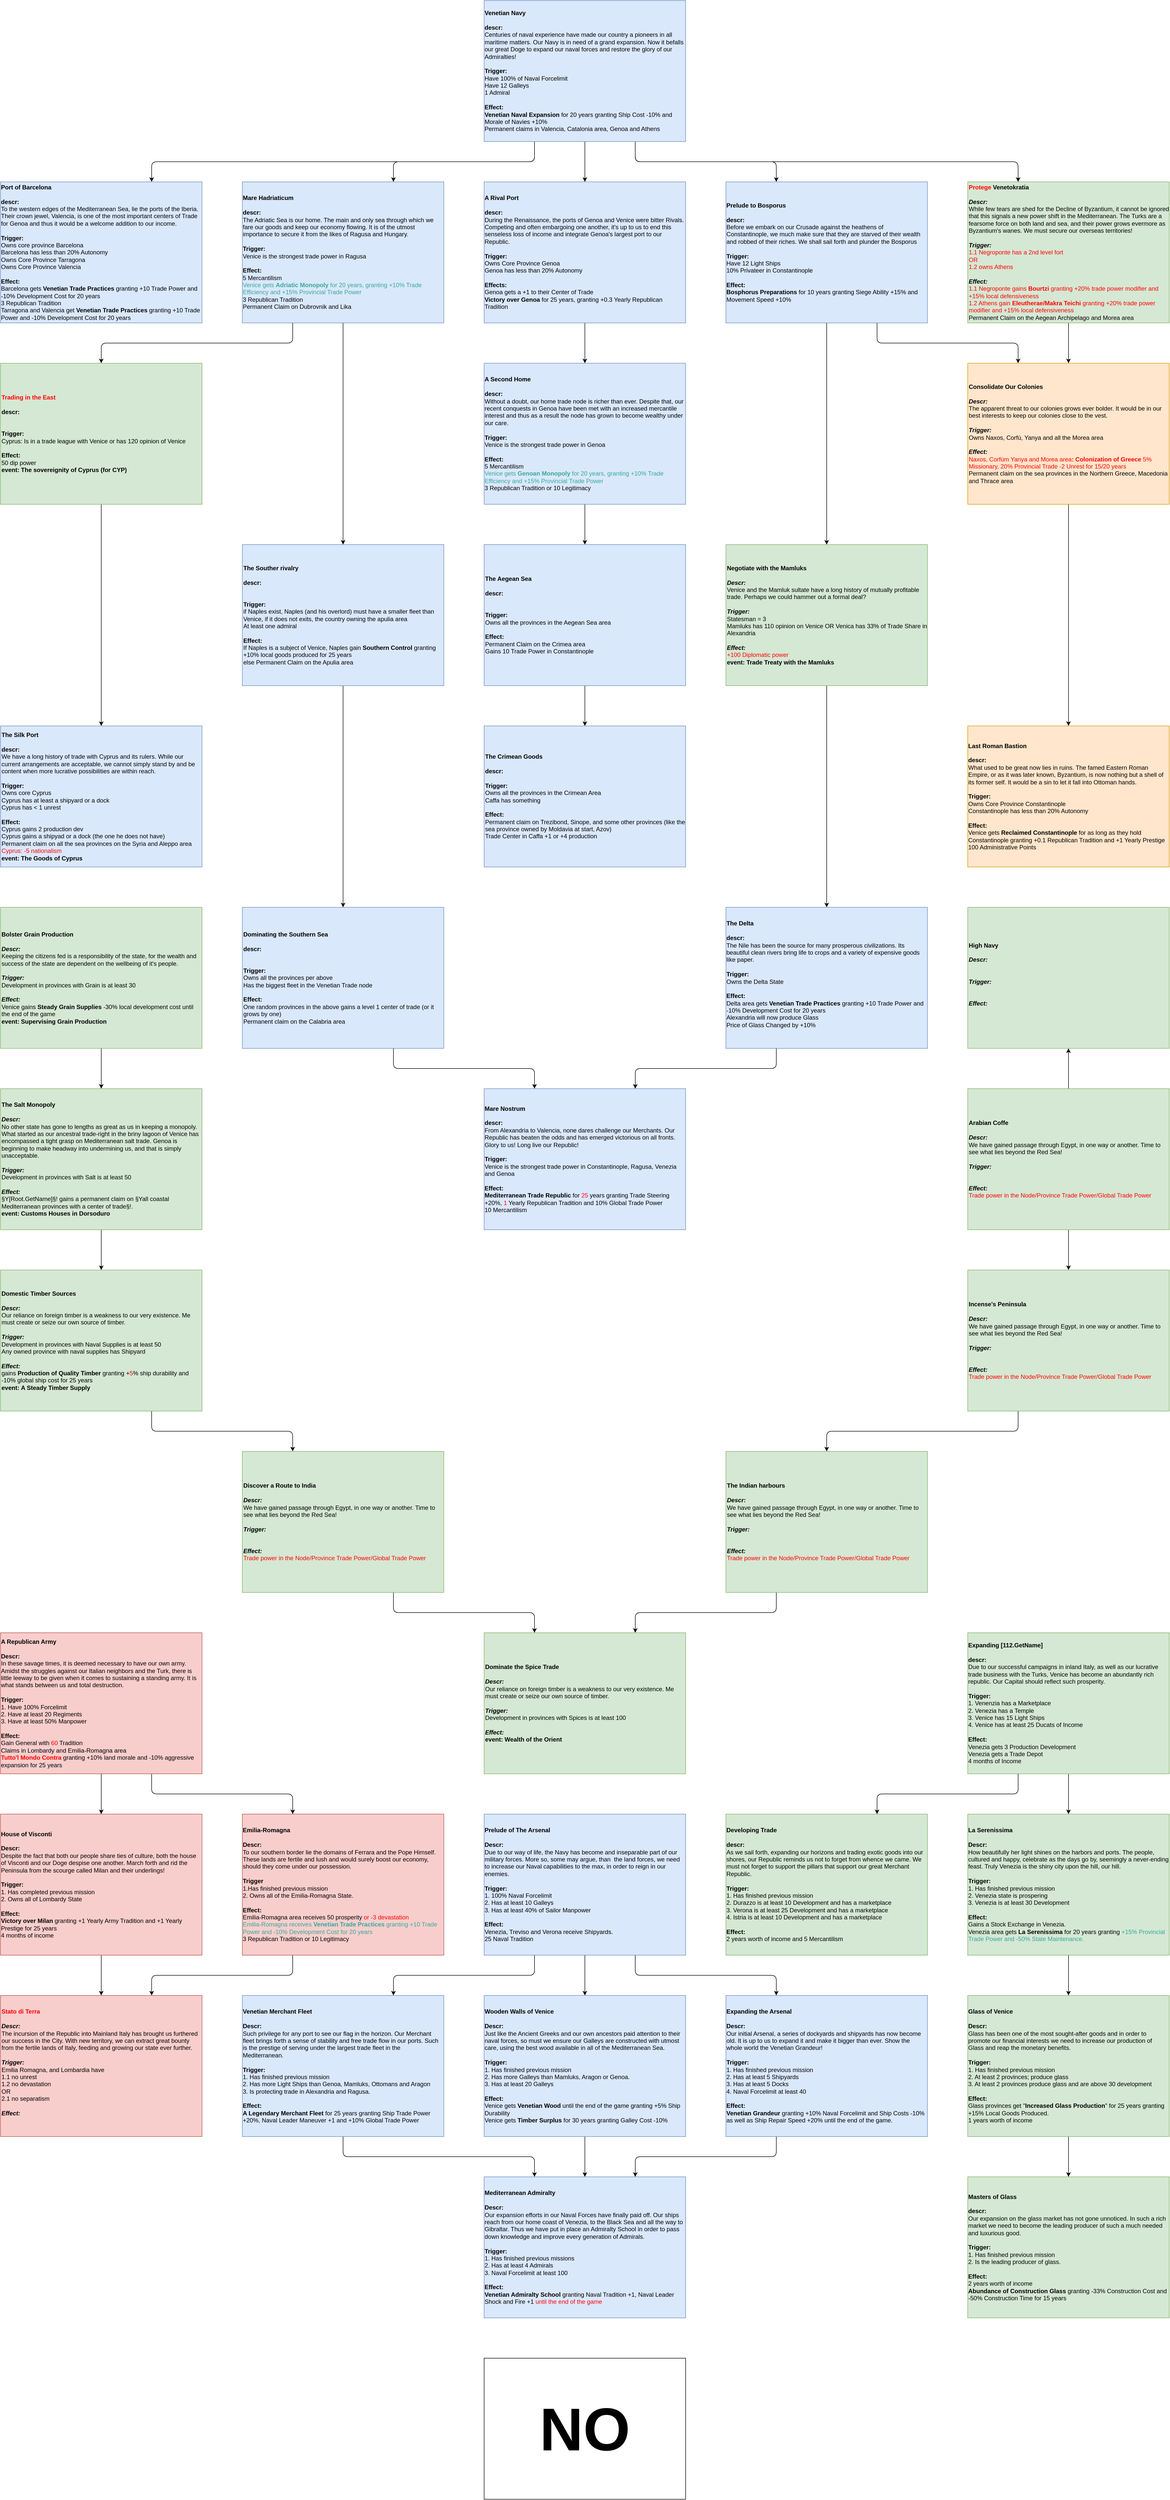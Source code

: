 <mxfile version="12.9.13" type="device" pages="2"><diagram id="4JabhKaW-H3P0D2r_hkA" name="Missions"><mxGraphModel dx="1318" dy="956" grid="1" gridSize="10" guides="1" tooltips="1" connect="1" arrows="1" fold="1" page="1" pageScale="1" pageWidth="850" pageHeight="1100" math="0" shadow="0"><root><mxCell id="0"/><mxCell id="1" parent="0"/><mxCell id="ZNYNM8RccO7jdCuCPMHI-3" style="edgeStyle=orthogonalEdgeStyle;orthogonalLoop=1;jettySize=auto;html=1;exitX=0.25;exitY=1;exitDx=0;exitDy=0;fontSize=12;rounded=1;entryX=0.75;entryY=0;entryDx=0;entryDy=0;" parent="1" source="0lUas-sj8SwPPPNGlS8K-108" target="0lUas-sj8SwPPPNGlS8K-127" edge="1"><mxGeometry relative="1" as="geometry"/></mxCell><mxCell id="CB96lxmjxPIvGHsrmRh3-4" value="" style="edgeStyle=orthogonalEdgeStyle;orthogonalLoop=1;jettySize=auto;html=1;rounded=1;exitX=0.25;exitY=1;exitDx=0;exitDy=0;entryX=0.75;entryY=0;entryDx=0;entryDy=0;" parent="1" source="0lUas-sj8SwPPPNGlS8K-108" target="0lUas-sj8SwPPPNGlS8K-111" edge="1"><mxGeometry relative="1" as="geometry"><mxPoint x="680" y="280" as="sourcePoint"/></mxGeometry></mxCell><mxCell id="TgZ6IRNhTgsDrMYOoYCD-7" style="edgeStyle=orthogonalEdgeStyle;rounded=1;orthogonalLoop=1;jettySize=auto;html=1;exitX=0.75;exitY=1;exitDx=0;exitDy=0;entryX=0.25;entryY=0;entryDx=0;entryDy=0;" parent="1" source="0lUas-sj8SwPPPNGlS8K-108" target="TgZ6IRNhTgsDrMYOoYCD-6" edge="1"><mxGeometry relative="1" as="geometry"/></mxCell><mxCell id="c7m-Tlyf6YdSn7OkusTF-13" style="edgeStyle=orthogonalEdgeStyle;rounded=1;orthogonalLoop=1;jettySize=auto;html=1;exitX=0.75;exitY=1;exitDx=0;exitDy=0;entryX=0.25;entryY=0;entryDx=0;entryDy=0;" parent="1" source="0lUas-sj8SwPPPNGlS8K-108" target="3g2lXHRPvI4WCyFeGHNF-1" edge="1"><mxGeometry relative="1" as="geometry"/></mxCell><mxCell id="c7m-Tlyf6YdSn7OkusTF-19" style="edgeStyle=orthogonalEdgeStyle;rounded=1;orthogonalLoop=1;jettySize=auto;html=1;exitX=0.5;exitY=1;exitDx=0;exitDy=0;" parent="1" source="0lUas-sj8SwPPPNGlS8K-108" target="0lUas-sj8SwPPPNGlS8K-122" edge="1"><mxGeometry relative="1" as="geometry"/></mxCell><mxCell id="0lUas-sj8SwPPPNGlS8K-108" value="&lt;div style=&quot;text-align: left ; font-size: 12px&quot;&gt;&lt;span style=&quot;font-size: 12px&quot;&gt;&lt;b&gt;Venetian Navy&lt;/b&gt;&lt;/span&gt;&lt;/div&gt;&lt;div style=&quot;text-align: left ; font-size: 12px&quot;&gt;&lt;span style=&quot;font-size: 12px&quot;&gt;&lt;br&gt;&lt;/span&gt;&lt;/div&gt;&lt;div style=&quot;text-align: left ; font-size: 12px&quot;&gt;&lt;span style=&quot;font-size: 12px&quot;&gt;&lt;b&gt;descr:&lt;/b&gt;&lt;/span&gt;&lt;/div&gt;&lt;div style=&quot;text-align: left ; font-size: 12px&quot;&gt;&lt;span style=&quot;font-size: 12px&quot;&gt;Centuries of naval experience have made our country a pioneers in all maritime matters. Our Navy is in need of a grand expansion. Now it befalls our great Doge to expand our naval forces and restore the glory of our Admiralties!&lt;/span&gt;&lt;/div&gt;&lt;div style=&quot;text-align: left ; font-size: 12px&quot;&gt;&lt;span style=&quot;font-size: 12px&quot;&gt;&lt;br style=&quot;font-size: 12px&quot;&gt;&lt;/span&gt;&lt;/div&gt;&lt;div style=&quot;text-align: left ; font-size: 12px&quot;&gt;&lt;span style=&quot;font-size: 12px&quot;&gt;&lt;b&gt;Trigger:&lt;/b&gt;&lt;/span&gt;&lt;/div&gt;&lt;div style=&quot;text-align: left ; font-size: 12px&quot;&gt;&lt;span style=&quot;font-size: 12px&quot;&gt;Have 100% of Naval Forcelimit&lt;/span&gt;&lt;/div&gt;&lt;div style=&quot;text-align: left ; font-size: 12px&quot;&gt;&lt;span style=&quot;font-size: 12px&quot;&gt;Have 12 Galleys&lt;/span&gt;&lt;/div&gt;&lt;div style=&quot;text-align: left ; font-size: 12px&quot;&gt;&lt;span style=&quot;font-size: 12px&quot;&gt;1 Admiral&lt;/span&gt;&lt;/div&gt;&lt;div style=&quot;text-align: left ; font-size: 12px&quot;&gt;&lt;span style=&quot;font-size: 12px&quot;&gt;&lt;br style=&quot;font-size: 12px&quot;&gt;&lt;/span&gt;&lt;/div&gt;&lt;div style=&quot;text-align: left ; font-size: 12px&quot;&gt;&lt;span style=&quot;font-size: 12px&quot;&gt;&lt;b&gt;Effect:&lt;/b&gt;&lt;/span&gt;&lt;/div&gt;&lt;div style=&quot;text-align: left ; font-size: 12px&quot;&gt;&lt;span style=&quot;font-size: 12px&quot;&gt;&lt;b&gt;Venetian Naval Expansion&lt;/b&gt;&amp;nbsp;for 20 years granting Ship Cost -10% and Morale of Navies +10%&lt;/span&gt;&lt;/div&gt;&lt;div style=&quot;text-align: left ; font-size: 12px&quot;&gt;&lt;span style=&quot;font-size: 12px&quot;&gt;Permanent claims in Valencia, Catalonia area, Genoa and Athens&lt;/span&gt;&lt;/div&gt;" style="rounded=0;whiteSpace=wrap;html=1;fillColor=#dae8fc;strokeColor=#6c8ebf;fontSize=12;" parent="1" vertex="1"><mxGeometry x="960" width="400" height="280" as="geometry"/></mxCell><mxCell id="3BLuT-HYUr6rmE_8greX-2" style="edgeStyle=orthogonalEdgeStyle;rounded=1;orthogonalLoop=1;jettySize=auto;html=1;" parent="1" source="CB96lxmjxPIvGHsrmRh3-3" target="CB96lxmjxPIvGHsrmRh3-6" edge="1"><mxGeometry relative="1" as="geometry"><mxPoint x="590" y="1400" as="sourcePoint"/></mxGeometry></mxCell><mxCell id="CB96lxmjxPIvGHsrmRh3-3" value="&lt;div style=&quot;font-size: 12px&quot;&gt;&lt;span style=&quot;font-size: 12px&quot;&gt;&lt;b&gt;The Souther rivalry&lt;/b&gt;&lt;/span&gt;&lt;/div&gt;&lt;div style=&quot;font-size: 12px&quot;&gt;&lt;span style=&quot;font-size: 12px&quot;&gt;&lt;br&gt;&lt;/span&gt;&lt;/div&gt;&lt;div style=&quot;font-size: 12px&quot;&gt;&lt;span style=&quot;font-size: 12px&quot;&gt;&lt;b&gt;descr:&lt;/b&gt;&lt;/span&gt;&lt;/div&gt;&lt;div style=&quot;font-size: 12px&quot;&gt;&lt;br&gt;&lt;/div&gt;&lt;div style=&quot;font-size: 12px&quot;&gt;&lt;span style=&quot;font-size: 12px&quot;&gt;&lt;br style=&quot;font-size: 12px&quot;&gt;&lt;/span&gt;&lt;/div&gt;&lt;div style=&quot;font-size: 12px&quot;&gt;&lt;span style=&quot;font-size: 12px&quot;&gt;&lt;b&gt;Trigger:&lt;/b&gt;&lt;/span&gt;&lt;/div&gt;&lt;div style=&quot;font-size: 12px&quot;&gt;&lt;span&gt;if Naples exist, Naples (and his overlord) must have a smaller fleet than Venice, if it does not exits, the country owning the apulia area&lt;/span&gt;&lt;br&gt;&lt;/div&gt;&lt;div style=&quot;font-size: 12px&quot;&gt;&lt;span&gt;At least one admiral&lt;/span&gt;&lt;/div&gt;&lt;div style=&quot;font-size: 12px&quot;&gt;&lt;span style=&quot;font-size: 12px&quot;&gt;&lt;br style=&quot;font-size: 12px&quot;&gt;&lt;/span&gt;&lt;/div&gt;&lt;div style=&quot;font-size: 12px&quot;&gt;&lt;span style=&quot;font-size: 12px&quot;&gt;&lt;b&gt;Effect:&lt;/b&gt;&lt;/span&gt;&lt;/div&gt;&lt;div style=&quot;font-size: 12px&quot;&gt;If Naples is a subject of Venice, Naples gain &lt;b&gt;Southern Control&lt;/b&gt;&amp;nbsp;granting +10% local goods produced for 25 years&lt;/div&gt;&lt;div style=&quot;font-size: 12px&quot;&gt;else Permanent Claim on the Apulia area&lt;/div&gt;" style="rounded=0;whiteSpace=wrap;html=1;fillColor=#dae8fc;strokeColor=#6c8ebf;fontSize=12;align=left;" parent="1" vertex="1"><mxGeometry x="480" y="1080" width="400" height="280" as="geometry"/></mxCell><mxCell id="3BLuT-HYUr6rmE_8greX-3" style="edgeStyle=orthogonalEdgeStyle;rounded=1;orthogonalLoop=1;jettySize=auto;html=1;exitX=0.75;exitY=1;exitDx=0;exitDy=0;entryX=0.25;entryY=0;entryDx=0;entryDy=0;" parent="1" source="CB96lxmjxPIvGHsrmRh3-6" target="0lUas-sj8SwPPPNGlS8K-134" edge="1"><mxGeometry relative="1" as="geometry"/></mxCell><mxCell id="CB96lxmjxPIvGHsrmRh3-6" value="&lt;div style=&quot;font-size: 12px&quot;&gt;&lt;span style=&quot;font-size: 12px&quot;&gt;&lt;b&gt;Dominating the Southern Sea&lt;/b&gt;&lt;/span&gt;&lt;/div&gt;&lt;div style=&quot;font-size: 12px&quot;&gt;&lt;span style=&quot;font-size: 12px&quot;&gt;&lt;br&gt;&lt;/span&gt;&lt;/div&gt;&lt;div style=&quot;font-size: 12px&quot;&gt;&lt;span style=&quot;font-size: 12px&quot;&gt;&lt;b&gt;descr:&lt;/b&gt;&lt;/span&gt;&lt;/div&gt;&lt;div style=&quot;font-size: 12px&quot;&gt;&lt;br&gt;&lt;/div&gt;&lt;div style=&quot;font-size: 12px&quot;&gt;&lt;span style=&quot;font-size: 12px&quot;&gt;&lt;br style=&quot;font-size: 12px&quot;&gt;&lt;/span&gt;&lt;/div&gt;&lt;div style=&quot;font-size: 12px&quot;&gt;&lt;span style=&quot;font-size: 12px&quot;&gt;&lt;b&gt;Trigger:&lt;/b&gt;&lt;/span&gt;&lt;/div&gt;&lt;div style=&quot;font-size: 12px&quot;&gt;Owns all the provinces per above&lt;/div&gt;&lt;div style=&quot;font-size: 12px&quot;&gt;Has the biggest fleet in the Venetian Trade node&lt;span style=&quot;font-size: 12px&quot;&gt;&lt;br style=&quot;font-size: 12px&quot;&gt;&lt;/span&gt;&lt;/div&gt;&lt;div style=&quot;font-size: 12px&quot;&gt;&lt;br&gt;&lt;/div&gt;&lt;div style=&quot;font-size: 12px&quot;&gt;&lt;span style=&quot;font-size: 12px&quot;&gt;&lt;b&gt;Effect:&lt;/b&gt;&lt;/span&gt;&lt;/div&gt;&lt;div style=&quot;font-size: 12px&quot;&gt;One random provinces in the above gains a level 1 center of trade (or it grows by one)&lt;/div&gt;&lt;div style=&quot;font-size: 12px&quot;&gt;Permanent claim on the Calabria area&lt;/div&gt;" style="rounded=0;whiteSpace=wrap;html=1;fillColor=#dae8fc;strokeColor=#6c8ebf;fontSize=12;align=left;" parent="1" vertex="1"><mxGeometry x="480" y="1800" width="400" height="280" as="geometry"/></mxCell><mxCell id="fhqF3uTZAqF2q7fjCK12-5" style="edgeStyle=orthogonalEdgeStyle;rounded=1;orthogonalLoop=1;jettySize=auto;html=1;exitX=0.5;exitY=1;exitDx=0;exitDy=0;" edge="1" parent="1" source="3g2lXHRPvI4WCyFeGHNF-1" target="QLZeWVytAORvfaBZ3Up2-6"><mxGeometry relative="1" as="geometry"/></mxCell><mxCell id="fhqF3uTZAqF2q7fjCK12-6" style="edgeStyle=orthogonalEdgeStyle;rounded=1;orthogonalLoop=1;jettySize=auto;html=1;exitX=0.75;exitY=1;exitDx=0;exitDy=0;entryX=0.25;entryY=0;entryDx=0;entryDy=0;" edge="1" parent="1" source="3g2lXHRPvI4WCyFeGHNF-1" target="TgZ6IRNhTgsDrMYOoYCD-10"><mxGeometry relative="1" as="geometry"/></mxCell><mxCell id="3g2lXHRPvI4WCyFeGHNF-1" value="&lt;div style=&quot;text-align: left ; font-size: 12px&quot;&gt;&lt;span style=&quot;font-size: 12px&quot;&gt;&lt;b&gt;Prelude to Bosporus&lt;/b&gt;&lt;/span&gt;&lt;/div&gt;&lt;div style=&quot;text-align: left ; font-size: 12px&quot;&gt;&lt;span style=&quot;font-size: 12px&quot;&gt;&lt;br&gt;&lt;/span&gt;&lt;/div&gt;&lt;div style=&quot;text-align: left ; font-size: 12px&quot;&gt;&lt;span style=&quot;font-size: 12px&quot;&gt;&lt;b&gt;descr:&lt;/b&gt;&lt;/span&gt;&lt;/div&gt;&lt;div style=&quot;text-align: left ; font-size: 12px&quot;&gt;Before we embark on our Crusade against the heathens of Constantinople, we much make sure that they are starved of their wealth and robbed of their riches. We shall sail forth and plunder the Bosporus&lt;/div&gt;&lt;div style=&quot;text-align: left ; font-size: 12px&quot;&gt;&lt;br&gt;&lt;/div&gt;&lt;div style=&quot;text-align: left ; font-size: 12px&quot;&gt;&lt;span style=&quot;font-size: 12px&quot;&gt;&lt;b&gt;Trigger:&lt;/b&gt;&lt;/span&gt;&lt;/div&gt;&lt;div style=&quot;text-align: left ; font-size: 12px&quot;&gt;&lt;span style=&quot;font-size: 12px&quot;&gt;Have 12 Light Ships&lt;/span&gt;&lt;/div&gt;&lt;div style=&quot;text-align: left ; font-size: 12px&quot;&gt;&lt;span style=&quot;font-size: 12px&quot;&gt;10% Privateer in Constantinople&lt;/span&gt;&lt;/div&gt;&lt;div style=&quot;text-align: left ; font-size: 12px&quot;&gt;&lt;span style=&quot;font-size: 12px&quot;&gt;&lt;br style=&quot;font-size: 12px&quot;&gt;&lt;/span&gt;&lt;/div&gt;&lt;div style=&quot;text-align: left ; font-size: 12px&quot;&gt;&lt;span style=&quot;font-size: 12px&quot;&gt;&lt;b&gt;Effect:&lt;/b&gt;&lt;/span&gt;&lt;/div&gt;&lt;div style=&quot;text-align: left ; font-size: 12px&quot;&gt;&lt;span style=&quot;font-size: 12px&quot;&gt;&lt;b&gt;Bosphorus Preparations&amp;nbsp;&lt;/b&gt;for 10 years granting Siege Ability +15% and Movement Speed +10%&lt;/span&gt;&lt;/div&gt;" style="rounded=0;whiteSpace=wrap;html=1;fillColor=#dae8fc;strokeColor=#6c8ebf;fontSize=12;" parent="1" vertex="1"><mxGeometry x="1440" y="360" width="400" height="280" as="geometry"/></mxCell><mxCell id="O5Ubh8EVKJSanP-5AXp_-7" value="" style="edgeStyle=orthogonalEdgeStyle;rounded=1;orthogonalLoop=1;jettySize=auto;html=1;fontSize=120;" parent="1" source="O5Ubh8EVKJSanP-5AXp_-5" target="CB96lxmjxPIvGHsrmRh3-31" edge="1"><mxGeometry relative="1" as="geometry"/></mxCell><mxCell id="O5Ubh8EVKJSanP-5AXp_-5" value="&lt;div style=&quot;font-size: 12px&quot;&gt;&lt;b&gt;&lt;font color=&quot;#ff0000&quot;&gt;Trading in the East&lt;/font&gt;&lt;/b&gt;&lt;/div&gt;&lt;div style=&quot;font-size: 12px&quot;&gt;&lt;span style=&quot;font-size: 12px&quot;&gt;&lt;br&gt;&lt;/span&gt;&lt;/div&gt;&lt;div style=&quot;font-size: 12px&quot;&gt;&lt;span style=&quot;font-size: 12px&quot;&gt;&lt;b&gt;descr:&lt;/b&gt;&lt;/span&gt;&lt;/div&gt;&lt;div style=&quot;font-size: 12px&quot;&gt;&lt;br&gt;&lt;/div&gt;&lt;div style=&quot;font-size: 12px&quot;&gt;&lt;br&gt;&lt;/div&gt;&lt;div style=&quot;font-size: 12px&quot;&gt;&lt;span style=&quot;font-size: 12px&quot;&gt;&lt;b&gt;Trigger:&lt;/b&gt;&lt;/span&gt;&lt;/div&gt;&lt;div style=&quot;font-size: 12px&quot;&gt;Cyprus: Is in a trade league with Venice or has 120 opinion of Venice&lt;/div&gt;&lt;div style=&quot;font-size: 12px&quot;&gt;&lt;span style=&quot;font-size: 12px&quot;&gt;&lt;br style=&quot;font-size: 12px&quot;&gt;&lt;/span&gt;&lt;/div&gt;&lt;div style=&quot;font-size: 12px&quot;&gt;&lt;span style=&quot;font-size: 12px&quot;&gt;&lt;b&gt;Effect:&lt;/b&gt;&lt;/span&gt;&lt;/div&gt;&lt;div style=&quot;font-size: 12px&quot;&gt;50 dip power&lt;/div&gt;&lt;div style=&quot;font-size: 12px&quot;&gt;&lt;b&gt;event: The sovereignity of Cyprus (for CYP)&lt;/b&gt;&lt;br&gt;&lt;/div&gt;" style="rounded=0;whiteSpace=wrap;html=1;fillColor=#d5e8d4;strokeColor=#82b366;fontSize=12;align=left;" parent="1" vertex="1"><mxGeometry y="720" width="400" height="280" as="geometry"/></mxCell><mxCell id="CB96lxmjxPIvGHsrmRh3-31" value="&lt;div style=&quot;font-size: 12px&quot;&gt;&lt;span style=&quot;font-size: 12px&quot;&gt;&lt;b&gt;The Silk Port&lt;/b&gt;&lt;/span&gt;&lt;/div&gt;&lt;div style=&quot;font-size: 12px&quot;&gt;&lt;span style=&quot;font-size: 12px&quot;&gt;&lt;br&gt;&lt;/span&gt;&lt;/div&gt;&lt;div style=&quot;font-size: 12px&quot;&gt;&lt;span style=&quot;font-size: 12px&quot;&gt;&lt;b&gt;descr:&lt;/b&gt;&lt;/span&gt;&lt;/div&gt;&lt;div style=&quot;font-size: 12px&quot;&gt;We have a long history of trade with Cyprus and its rulers. While our current arrangements are acceptable, we cannot simply stand by and be content when more lucrative possibilities are within reach.&lt;br&gt;&lt;/div&gt;&lt;div style=&quot;font-size: 12px&quot;&gt;&lt;br&gt;&lt;/div&gt;&lt;div style=&quot;font-size: 12px&quot;&gt;&lt;span style=&quot;font-size: 12px&quot;&gt;&lt;b&gt;Trigger:&lt;/b&gt;&lt;/span&gt;&lt;/div&gt;&lt;div style=&quot;font-size: 12px&quot;&gt;Owns core Cyprus&lt;/div&gt;&lt;div style=&quot;font-size: 12px&quot;&gt;Cyprus has at least a&amp;nbsp;shipyard or a&amp;nbsp;dock&lt;/div&gt;&lt;div style=&quot;font-size: 12px&quot;&gt;Cyprus has &amp;lt; 1 unrest&lt;/div&gt;&lt;div style=&quot;font-size: 12px&quot;&gt;&lt;span style=&quot;font-size: 12px&quot;&gt;&lt;br style=&quot;font-size: 12px&quot;&gt;&lt;/span&gt;&lt;/div&gt;&lt;div style=&quot;font-size: 12px&quot;&gt;&lt;span style=&quot;font-size: 12px&quot;&gt;&lt;b&gt;Effect:&lt;/b&gt;&lt;/span&gt;&lt;/div&gt;&lt;div style=&quot;font-size: 12px&quot;&gt;Cyprus gains 2 production dev&lt;/div&gt;&lt;div style=&quot;font-size: 12px&quot;&gt;Cyprus gains a shipyad or a dock (the one he does not have)&lt;/div&gt;&lt;div style=&quot;font-size: 12px&quot;&gt;Permanent claim on all the sea provinces on the Syria and Aleppo area&lt;/div&gt;&lt;div style=&quot;font-size: 12px&quot;&gt;&lt;div&gt;&lt;font color=&quot;#ff0000&quot;&gt;Cyprus: -5 nationalism&lt;/font&gt;&lt;/div&gt;&lt;div&gt;&lt;b&gt;event: The Goods of Cyprus&lt;/b&gt;&lt;/div&gt;&lt;/div&gt;" style="rounded=0;whiteSpace=wrap;html=1;fillColor=#dae8fc;strokeColor=#6c8ebf;fontSize=12;align=left;" parent="1" vertex="1"><mxGeometry y="1440" width="400" height="280" as="geometry"/></mxCell><mxCell id="0lUas-sj8SwPPPNGlS8K-109" value="&lt;div style=&quot;text-align: left ; font-size: 12px&quot;&gt;&lt;span style=&quot;font-size: 12px&quot;&gt;&lt;b&gt;Last Roman Bastion&lt;/b&gt;&lt;/span&gt;&lt;/div&gt;&lt;div style=&quot;text-align: left ; font-size: 12px&quot;&gt;&lt;span style=&quot;font-size: 12px&quot;&gt;&lt;br&gt;&lt;/span&gt;&lt;/div&gt;&lt;div style=&quot;text-align: left ; font-size: 12px&quot;&gt;&lt;span style=&quot;font-size: 12px&quot;&gt;&lt;b&gt;descr:&lt;/b&gt;&lt;/span&gt;&lt;/div&gt;&lt;div style=&quot;text-align: left ; font-size: 12px&quot;&gt;&lt;span style=&quot;font-size: 12px&quot;&gt;What used to be great now lies in ruins. The famed Eastern Roman Empire, or as it was later known, Byzantium, is now nothing but a shell of its former self. It would be a sin to let it fall into Ottoman hands.&lt;/span&gt;&lt;/div&gt;&lt;div style=&quot;text-align: left ; font-size: 12px&quot;&gt;&lt;span style=&quot;font-size: 12px&quot;&gt;&lt;br style=&quot;font-size: 12px&quot;&gt;&lt;/span&gt;&lt;/div&gt;&lt;div style=&quot;text-align: left ; font-size: 12px&quot;&gt;&lt;span style=&quot;font-size: 12px&quot;&gt;&lt;b&gt;Trigger:&lt;/b&gt;&lt;/span&gt;&lt;/div&gt;&lt;div style=&quot;text-align: left ; font-size: 12px&quot;&gt;&lt;span&gt;Owns Core Province Constantinople&lt;/span&gt;&lt;br&gt;&lt;/div&gt;&lt;div style=&quot;text-align: left ; font-size: 12px&quot;&gt;Constantinople has less than 20% Autonomy&lt;/div&gt;&lt;div style=&quot;text-align: left ; font-size: 12px&quot;&gt;&lt;br style=&quot;font-size: 12px&quot;&gt;&lt;/div&gt;&lt;div style=&quot;text-align: left ; font-size: 12px&quot;&gt;&lt;b&gt;Effect:&lt;/b&gt;&lt;/div&gt;&lt;div style=&quot;text-align: left ; font-size: 12px&quot;&gt;Venice gets &lt;b&gt;Reclaimed Constantinople&lt;/b&gt;&amp;nbsp;for as long as they hold Constantinople granting +0.1 Republican Tradition and +1 Yearly Prestige&lt;/div&gt;&lt;div style=&quot;text-align: left ; font-size: 12px&quot;&gt;100 Administrative Points&lt;/div&gt;" style="rounded=0;whiteSpace=wrap;html=1;fillColor=#ffe6cc;strokeColor=#d79b00;fontSize=12;" parent="1" vertex="1"><mxGeometry x="1920" y="1440" width="400" height="280" as="geometry"/></mxCell><mxCell id="CB96lxmjxPIvGHsrmRh3-39" value="&lt;div style=&quot;font-size: 12px&quot;&gt;&lt;span style=&quot;font-size: 12px&quot;&gt;&lt;b&gt;The Crimean Goods&lt;/b&gt;&lt;/span&gt;&lt;/div&gt;&lt;div style=&quot;font-size: 12px&quot;&gt;&lt;span style=&quot;font-size: 12px&quot;&gt;&lt;br&gt;&lt;/span&gt;&lt;/div&gt;&lt;div style=&quot;font-size: 12px&quot;&gt;&lt;span style=&quot;font-size: 12px&quot;&gt;&lt;b&gt;descr:&lt;/b&gt;&lt;/span&gt;&lt;/div&gt;&lt;div style=&quot;font-size: 12px&quot;&gt;&lt;br&gt;&lt;/div&gt;&lt;div style=&quot;font-size: 12px&quot;&gt;&lt;span style=&quot;font-size: 12px&quot;&gt;&lt;b&gt;Trigger:&lt;/b&gt;&lt;/span&gt;&lt;/div&gt;&lt;div style=&quot;font-size: 12px&quot;&gt;&lt;span&gt;Owns all the provinces in the Crimean Area&lt;/span&gt;&lt;br&gt;&lt;/div&gt;&lt;div style=&quot;font-size: 12px&quot;&gt;Caffa has something&lt;/div&gt;&lt;div style=&quot;font-size: 12px&quot;&gt;&lt;br style=&quot;font-size: 12px&quot;&gt;&lt;/div&gt;&lt;div style=&quot;font-size: 12px&quot;&gt;&lt;b&gt;Effect:&lt;/b&gt;&lt;/div&gt;&lt;div style=&quot;font-size: 12px&quot;&gt;Permanent claim on Trezibond, Sinope, and some ot&lt;span&gt;her provinces (like the sea province owned by Moldavia at start, Azov)&lt;/span&gt;&lt;/div&gt;&lt;div style=&quot;font-size: 12px&quot;&gt;&lt;div&gt;Trade Center in Caffa +1 or +4 production&lt;/div&gt;&lt;/div&gt;" style="rounded=0;whiteSpace=wrap;html=1;fillColor=#dae8fc;strokeColor=#6c8ebf;fontSize=12;align=left;" parent="1" vertex="1"><mxGeometry x="960" y="1440" width="400" height="280" as="geometry"/></mxCell><mxCell id="3BLuT-HYUr6rmE_8greX-1" style="edgeStyle=orthogonalEdgeStyle;rounded=1;orthogonalLoop=1;jettySize=auto;html=1;exitX=0.5;exitY=1;exitDx=0;exitDy=0;" parent="1" source="0lUas-sj8SwPPPNGlS8K-111" target="CB96lxmjxPIvGHsrmRh3-3" edge="1"><mxGeometry relative="1" as="geometry"/></mxCell><mxCell id="qFCgwp5rQkHh04w05VZX-1" style="edgeStyle=orthogonalEdgeStyle;rounded=1;orthogonalLoop=1;jettySize=auto;html=1;exitX=0.25;exitY=1;exitDx=0;exitDy=0;fontSize=120;" parent="1" source="0lUas-sj8SwPPPNGlS8K-111" target="O5Ubh8EVKJSanP-5AXp_-5" edge="1"><mxGeometry relative="1" as="geometry"/></mxCell><mxCell id="0lUas-sj8SwPPPNGlS8K-111" value="&lt;div style=&quot;text-align: left ; font-size: 12px&quot;&gt;&lt;span style=&quot;font-size: 12px&quot;&gt;&lt;b&gt;Mare Hadriaticum&lt;/b&gt;&lt;/span&gt;&lt;/div&gt;&lt;div style=&quot;text-align: left ; font-size: 12px&quot;&gt;&lt;span style=&quot;font-size: 12px&quot;&gt;&lt;br&gt;&lt;/span&gt;&lt;/div&gt;&lt;div style=&quot;text-align: left ; font-size: 12px&quot;&gt;&lt;span style=&quot;font-size: 12px&quot;&gt;&lt;b&gt;descr:&lt;/b&gt;&lt;/span&gt;&lt;/div&gt;&lt;div style=&quot;text-align: left ; font-size: 12px&quot;&gt;&lt;span style=&quot;font-size: 12px&quot;&gt;The Adriatic Sea is our home. The main and only sea through which we fare our goods and keep our economy flowing. It is of the utmost importance to secure it from the likes of Ragusa and Hungary.&amp;nbsp;&lt;/span&gt;&lt;/div&gt;&lt;div style=&quot;text-align: left ; font-size: 12px&quot;&gt;&lt;span style=&quot;font-size: 12px&quot;&gt;&lt;br style=&quot;font-size: 12px&quot;&gt;&lt;/span&gt;&lt;/div&gt;&lt;div style=&quot;text-align: left ; font-size: 12px&quot;&gt;&lt;span style=&quot;font-size: 12px&quot;&gt;&lt;b&gt;Trigger:&lt;/b&gt;&lt;/span&gt;&lt;/div&gt;&lt;div style=&quot;text-align: left ; font-size: 12px&quot;&gt;&lt;span&gt;Venice is the strongest trade power in Ragusa&lt;/span&gt;&lt;br&gt;&lt;/div&gt;&lt;div style=&quot;text-align: left ; font-size: 12px&quot;&gt;&lt;span style=&quot;font-size: 12px&quot;&gt;&lt;br style=&quot;font-size: 12px&quot;&gt;&lt;/span&gt;&lt;/div&gt;&lt;div style=&quot;text-align: left ; font-size: 12px&quot;&gt;&lt;span style=&quot;font-size: 12px&quot;&gt;&lt;b&gt;Effect:&lt;/b&gt;&lt;/span&gt;&lt;/div&gt;&lt;div style=&quot;text-align: left ; font-size: 12px&quot;&gt;&lt;span style=&quot;font-size: 12px&quot;&gt;5 Mercantilism&lt;/span&gt;&lt;/div&gt;&lt;div style=&quot;text-align: left ; font-size: 12px&quot;&gt;&lt;span style=&quot;font-size: 12px&quot;&gt;&lt;font color=&quot;#36a79c&quot;&gt;Venice gets &lt;b&gt;Adriatic Monopoly&lt;/b&gt;&amp;nbsp;for 20 years, granting +10% Trade Efficiency and +15% Provincial Trade Power&lt;/font&gt;&lt;/span&gt;&lt;/div&gt;&lt;div style=&quot;text-align: left ; font-size: 12px&quot;&gt;&lt;span style=&quot;font-size: 12px&quot;&gt;3 Republican Tradition&lt;/span&gt;&lt;/div&gt;&lt;div style=&quot;text-align: left ; font-size: 12px&quot;&gt;Permanent Claim on Dubrovnik and Lika&lt;span style=&quot;font-size: 12px&quot;&gt;&lt;br&gt;&lt;/span&gt;&lt;/div&gt;" style="rounded=0;whiteSpace=wrap;html=1;fillColor=#dae8fc;strokeColor=#6c8ebf;fontSize=12;" parent="1" vertex="1"><mxGeometry x="480" y="360" width="400" height="280" as="geometry"/></mxCell><mxCell id="0lUas-sj8SwPPPNGlS8K-129" style="edgeStyle=orthogonalEdgeStyle;html=1;entryX=0.5;entryY=0;jettySize=auto;orthogonalLoop=1;fontSize=12;rounded=1;" parent="1" source="0lUas-sj8SwPPPNGlS8K-122" target="0lUas-sj8SwPPPNGlS8K-128" edge="1"><mxGeometry relative="1" as="geometry"/></mxCell><mxCell id="0lUas-sj8SwPPPNGlS8K-122" value="&lt;div style=&quot;text-align: left ; font-size: 12px&quot;&gt;&lt;span style=&quot;font-size: 12px&quot;&gt;&lt;b&gt;A Rival Port&lt;/b&gt;&lt;/span&gt;&lt;/div&gt;&lt;div style=&quot;text-align: left ; font-size: 12px&quot;&gt;&lt;span style=&quot;font-size: 12px&quot;&gt;&lt;br&gt;&lt;/span&gt;&lt;/div&gt;&lt;div style=&quot;text-align: left ; font-size: 12px&quot;&gt;&lt;span style=&quot;font-size: 12px&quot;&gt;&lt;b&gt;descr:&lt;/b&gt;&lt;/span&gt;&lt;/div&gt;&lt;div style=&quot;text-align: left ; font-size: 12px&quot;&gt;&lt;span style=&quot;font-size: 12px&quot;&gt;During the Renaissance, the ports of Genoa and Venice were bitter Rivals. Competing and often embargoing one another, it's up to us to end this senseless loss of income and integrate Genoa's largest port to our Republic.&lt;/span&gt;&lt;/div&gt;&lt;div style=&quot;text-align: left ; font-size: 12px&quot;&gt;&lt;span style=&quot;font-size: 12px&quot;&gt;&lt;br style=&quot;font-size: 12px&quot;&gt;&lt;/span&gt;&lt;/div&gt;&lt;div style=&quot;text-align: left ; font-size: 12px&quot;&gt;&lt;span style=&quot;font-size: 12px&quot;&gt;&lt;b&gt;Trigger:&lt;/b&gt;&lt;/span&gt;&lt;/div&gt;&lt;div style=&quot;text-align: left ; font-size: 12px&quot;&gt;&lt;span&gt;Owns Core Province Genoa&lt;/span&gt;&lt;br&gt;&lt;/div&gt;&lt;div style=&quot;text-align: left ; font-size: 12px&quot;&gt;&lt;span style=&quot;font-size: 12px&quot;&gt;Genoa has less than 20% Autonomy&lt;/span&gt;&lt;/div&gt;&lt;div style=&quot;text-align: left ; font-size: 12px&quot;&gt;&lt;span style=&quot;font-size: 12px&quot;&gt;&lt;br style=&quot;font-size: 12px&quot;&gt;&lt;/span&gt;&lt;/div&gt;&lt;div style=&quot;text-align: left ; font-size: 12px&quot;&gt;&lt;span style=&quot;font-size: 12px&quot;&gt;&lt;b&gt;Effects:&lt;/b&gt;&lt;/span&gt;&lt;/div&gt;&lt;div style=&quot;text-align: left ; font-size: 12px&quot;&gt;&lt;span style=&quot;font-size: 12px&quot;&gt;Genoa gets a +1 to their Center of Trade&lt;/span&gt;&lt;/div&gt;&lt;div style=&quot;text-align: left ; font-size: 12px&quot;&gt;&lt;span style=&quot;font-size: 12px&quot;&gt;&lt;b&gt;Victory over Genoa&lt;/b&gt; for 25 years, granting +0.3 Yearly Republican Tradition&lt;/span&gt;&lt;/div&gt;" style="rounded=0;whiteSpace=wrap;html=1;fillColor=#dae8fc;strokeColor=#6c8ebf;fontSize=12;" parent="1" vertex="1"><mxGeometry x="960" y="360" width="400" height="280" as="geometry"/></mxCell><mxCell id="0lUas-sj8SwPPPNGlS8K-127" value="&lt;div style=&quot;text-align: left&quot;&gt;&lt;span&gt;&lt;b&gt;Port of Barcelona&lt;/b&gt;&lt;/span&gt;&lt;/div&gt;&lt;div style=&quot;text-align: left&quot;&gt;&lt;span&gt;&lt;br&gt;&lt;/span&gt;&lt;/div&gt;&lt;div style=&quot;text-align: left&quot;&gt;&lt;b&gt;descr:&lt;/b&gt;&lt;/div&gt;&lt;div style=&quot;text-align: left&quot;&gt;To the western edges of the Mediterranean Sea, lie the ports of the Iberia. Their crown jewel, Valencia, is one of the most important centers of Trade for Genoa and thus it would be a welcome addition to our income.&lt;/div&gt;&lt;div style=&quot;text-align: left&quot;&gt;&lt;span&gt;&lt;br&gt;&lt;/span&gt;&lt;/div&gt;&lt;div style=&quot;text-align: left&quot;&gt;&lt;span&gt;&lt;b&gt;Trigger:&lt;/b&gt;&lt;/span&gt;&lt;/div&gt;&lt;div style=&quot;text-align: left&quot;&gt;&lt;span&gt;Owns core province Barcelona&lt;/span&gt;&lt;br&gt;&lt;/div&gt;&lt;div style=&quot;text-align: left&quot;&gt;Barcelona has less than 20% Autonomy&lt;/div&gt;&lt;div style=&quot;text-align: left&quot;&gt;&lt;div&gt;Owns Core Province Tarragona&lt;br&gt;&lt;/div&gt;&lt;div&gt;Owns Core Province Valencia&lt;/div&gt;&lt;/div&gt;&lt;div style=&quot;text-align: left&quot;&gt;&lt;br&gt;&lt;/div&gt;&lt;div style=&quot;text-align: left&quot;&gt;&lt;b&gt;Effect:&lt;/b&gt;&lt;/div&gt;&lt;div style=&quot;text-align: left&quot;&gt;Barcelona gets&amp;nbsp;&lt;b&gt;Venetian Trade Practices&amp;nbsp;&lt;/b&gt;&lt;span&gt;granting +10 Trade Power and -10% Development Cost for 20 years&lt;/span&gt;&lt;/div&gt;&lt;div style=&quot;text-align: left&quot;&gt;&lt;span&gt;3 Republican Tradition&lt;/span&gt;&lt;/div&gt;&lt;div style=&quot;text-align: left&quot;&gt;&lt;div&gt;Tarragona and Valencia get&amp;nbsp;&lt;b&gt;Venetian Trade Practices&lt;/b&gt;&amp;nbsp;granting +10 Trade Power and -10% Development Cost for 20 years&lt;/div&gt;&lt;/div&gt;" style="rounded=0;whiteSpace=wrap;html=1;fillColor=#dae8fc;strokeColor=#6c8ebf;" parent="1" vertex="1"><mxGeometry y="360" width="400" height="280" as="geometry"/></mxCell><mxCell id="fhqF3uTZAqF2q7fjCK12-10" style="edgeStyle=orthogonalEdgeStyle;rounded=1;orthogonalLoop=1;jettySize=auto;html=1;exitX=0.5;exitY=1;exitDx=0;exitDy=0;" edge="1" parent="1" source="0lUas-sj8SwPPPNGlS8K-128" target="fhqF3uTZAqF2q7fjCK12-7"><mxGeometry relative="1" as="geometry"/></mxCell><mxCell id="0lUas-sj8SwPPPNGlS8K-128" value="&lt;div style=&quot;text-align: left ; font-size: 12px&quot;&gt;&lt;span style=&quot;font-size: 12px&quot;&gt;&lt;b&gt;A Second Home&lt;/b&gt;&lt;/span&gt;&lt;/div&gt;&lt;div style=&quot;text-align: left ; font-size: 12px&quot;&gt;&lt;span style=&quot;font-size: 12px&quot;&gt;&lt;br&gt;&lt;/span&gt;&lt;/div&gt;&lt;div style=&quot;text-align: left ; font-size: 12px&quot;&gt;&lt;span style=&quot;font-size: 12px&quot;&gt;&lt;b&gt;descr:&lt;/b&gt;&lt;/span&gt;&lt;/div&gt;&lt;div style=&quot;text-align: left ; font-size: 12px&quot;&gt;&lt;span style=&quot;font-size: 12px&quot;&gt;Without a doubt, our home trade node is richer than ever. Despite that, our recent conquests in Genoa have been met with an increased mercantile interest and thus as a result the node has grown to become wealthy under our care.&lt;/span&gt;&lt;/div&gt;&lt;div style=&quot;text-align: left ; font-size: 12px&quot;&gt;&lt;span style=&quot;font-size: 12px&quot;&gt;&lt;br style=&quot;font-size: 12px&quot;&gt;&lt;/span&gt;&lt;/div&gt;&lt;div style=&quot;text-align: left ; font-size: 12px&quot;&gt;&lt;b&gt;Trigger:&lt;/b&gt;&lt;/div&gt;&lt;div style=&quot;text-align: left ; font-size: 12px&quot;&gt;&lt;span&gt;Venice is the strongest trade power in Genoa&lt;/span&gt;&lt;br&gt;&lt;/div&gt;&lt;div style=&quot;text-align: left ; font-size: 12px&quot;&gt;&lt;br style=&quot;font-size: 12px&quot;&gt;&lt;/div&gt;&lt;div style=&quot;text-align: left ; font-size: 12px&quot;&gt;&lt;b&gt;Effect:&lt;/b&gt;&lt;/div&gt;&lt;div style=&quot;text-align: left ; font-size: 12px&quot;&gt;5 Mercantilism&lt;/div&gt;&lt;div style=&quot;text-align: left ; font-size: 12px&quot;&gt;&lt;font color=&quot;#36a79c&quot;&gt;Venice gets &lt;b&gt;Genoan Monopoly&lt;/b&gt;&amp;nbsp;for 20 years, granting +10% Trade Efficiency and +15% Provincial Trade Power&lt;/font&gt;&lt;/div&gt;&lt;div style=&quot;text-align: left ; font-size: 12px&quot;&gt;3 Republican Tradition or 10 Legitimacy&lt;/div&gt;" style="rounded=0;whiteSpace=wrap;html=1;fillColor=#dae8fc;strokeColor=#6c8ebf;fontSize=12;" parent="1" vertex="1"><mxGeometry x="960" y="720" width="400" height="280" as="geometry"/></mxCell><mxCell id="0lUas-sj8SwPPPNGlS8K-134" value="&lt;div style=&quot;text-align: left ; font-size: 12px&quot;&gt;&lt;span style=&quot;font-size: 12px&quot;&gt;&lt;b&gt;Mare Nostrum&lt;/b&gt;&lt;/span&gt;&lt;/div&gt;&lt;div style=&quot;text-align: left ; font-size: 12px&quot;&gt;&lt;span style=&quot;font-size: 12px&quot;&gt;&lt;br&gt;&lt;/span&gt;&lt;/div&gt;&lt;div style=&quot;text-align: left ; font-size: 12px&quot;&gt;&lt;span style=&quot;font-size: 12px&quot;&gt;&lt;b&gt;descr:&lt;/b&gt;&lt;/span&gt;&lt;/div&gt;&lt;div style=&quot;text-align: left ; font-size: 12px&quot;&gt;&lt;span style=&quot;font-size: 12px&quot;&gt;From Alexandria to Valencia, none dares challenge our Merchants. Our Republic has beaten the odds and has emerged victorious on all fronts. Glory to us! Long live our Republic!&lt;/span&gt;&lt;/div&gt;&lt;div style=&quot;text-align: left ; font-size: 12px&quot;&gt;&lt;span style=&quot;font-size: 12px&quot;&gt;&lt;br style=&quot;font-size: 12px&quot;&gt;&lt;/span&gt;&lt;/div&gt;&lt;div style=&quot;text-align: left ; font-size: 12px&quot;&gt;&lt;span style=&quot;font-size: 12px&quot;&gt;&lt;b&gt;Trigger:&lt;/b&gt;&lt;/span&gt;&lt;/div&gt;&lt;div style=&quot;text-align: left ; font-size: 12px&quot;&gt;&lt;span style=&quot;font-size: 12px&quot;&gt;Venice is the strongest trade power in Constantinople, Ragusa, Venezia and Genoa&lt;/span&gt;&lt;/div&gt;&lt;div style=&quot;text-align: left ; font-size: 12px&quot;&gt;&lt;span style=&quot;font-size: 12px&quot;&gt;&lt;br style=&quot;font-size: 12px&quot;&gt;&lt;/span&gt;&lt;/div&gt;&lt;div style=&quot;text-align: left ; font-size: 12px&quot;&gt;&lt;span style=&quot;font-size: 12px&quot;&gt;&lt;b&gt;Effect:&lt;/b&gt;&lt;/span&gt;&lt;/div&gt;&lt;div style=&quot;text-align: left ; font-size: 12px&quot;&gt;&lt;span style=&quot;font-size: 12px&quot;&gt;&lt;b&gt;Mediterranean Trade Republic&lt;/b&gt;&amp;nbsp;for &lt;font color=&quot;#ff0000&quot;&gt;25&amp;nbsp;&lt;/font&gt;years granting Trade Steering +20%, &lt;font color=&quot;#ff0000&quot;&gt;1&lt;/font&gt; Yearly Republican Tradition and 10% Global Trade Power&lt;/span&gt;&lt;/div&gt;&lt;div style=&quot;text-align: left ; font-size: 12px&quot;&gt;10 Mercantilism&lt;/div&gt;" style="rounded=0;whiteSpace=wrap;html=1;fillColor=#dae8fc;strokeColor=#6c8ebf;fontSize=12;" parent="1" vertex="1"><mxGeometry x="960" y="2160" width="400" height="280" as="geometry"/></mxCell><mxCell id="fhqF3uTZAqF2q7fjCK12-2" value="" style="edgeStyle=orthogonalEdgeStyle;rounded=1;orthogonalLoop=1;jettySize=auto;html=1;" edge="1" parent="1" source="4WnLQPnZEEJPxPqRlxaz-1" target="fhqF3uTZAqF2q7fjCK12-1"><mxGeometry relative="1" as="geometry"/></mxCell><mxCell id="4WnLQPnZEEJPxPqRlxaz-1" value="&lt;div style=&quot;text-align: left&quot;&gt;&lt;b&gt;House of Visconti&lt;/b&gt;&lt;/div&gt;&lt;div style=&quot;text-align: left&quot;&gt;&lt;br&gt;&lt;/div&gt;&lt;div style=&quot;text-align: left&quot;&gt;&lt;b&gt;Descr:&lt;/b&gt;&lt;/div&gt;&lt;div style=&quot;text-align: left&quot;&gt;Despite the fact that both our people share ties of culture, both the house of Visconti and our Doge despise one another. March forth and rid the Peninsula from the scourge called Milan and their underlings!&lt;/div&gt;&lt;div style=&quot;text-align: left&quot;&gt;&lt;span&gt;&lt;br&gt;&lt;/span&gt;&lt;/div&gt;&lt;div style=&quot;text-align: left&quot;&gt;&lt;b&gt;Trigger:&lt;/b&gt;&lt;/div&gt;&lt;div style=&quot;text-align: left&quot;&gt;&lt;span&gt;1. Has completed previous mission&lt;/span&gt;&lt;/div&gt;&lt;div style=&quot;text-align: left&quot;&gt;&lt;span&gt;2. Owns all of Lombardy State&lt;/span&gt;&lt;/div&gt;&lt;div style=&quot;text-align: left&quot;&gt;&lt;span&gt;&lt;br&gt;&lt;/span&gt;&lt;/div&gt;&lt;div style=&quot;text-align: left&quot;&gt;&lt;b&gt;Effect:&lt;/b&gt;&lt;/div&gt;&lt;div style=&quot;text-align: left&quot;&gt;&lt;b&gt;Victory over Milan&lt;/b&gt;&amp;nbsp;granting +1 Yearly Army Tradition and +1 Yearly Prestige for 25 years&lt;br&gt;4 months of income&lt;/div&gt;" style="rounded=0;whiteSpace=wrap;html=1;fillColor=#f8cecc;strokeColor=#b85450;" parent="1" vertex="1"><mxGeometry y="3600" width="400" height="280" as="geometry"/></mxCell><mxCell id="fhqF3uTZAqF2q7fjCK12-3" style="edgeStyle=orthogonalEdgeStyle;rounded=1;orthogonalLoop=1;jettySize=auto;html=1;exitX=0.25;exitY=1;exitDx=0;exitDy=0;entryX=0.75;entryY=0;entryDx=0;entryDy=0;" edge="1" parent="1" source="4WnLQPnZEEJPxPqRlxaz-4" target="fhqF3uTZAqF2q7fjCK12-1"><mxGeometry relative="1" as="geometry"/></mxCell><mxCell id="4WnLQPnZEEJPxPqRlxaz-4" value="&lt;div style=&quot;text-align: left ; font-size: 12px&quot;&gt;&lt;span style=&quot;font-size: 12px&quot;&gt;&lt;b&gt;Emilia-Romagna&lt;/b&gt;&lt;/span&gt;&lt;/div&gt;&lt;div style=&quot;text-align: left ; font-size: 12px&quot;&gt;&lt;span style=&quot;font-size: 12px&quot;&gt;&lt;br&gt;&lt;/span&gt;&lt;/div&gt;&lt;div style=&quot;text-align: left ; font-size: 12px&quot;&gt;&lt;span style=&quot;font-size: 12px&quot;&gt;&lt;b&gt;Descr:&lt;/b&gt;&lt;/span&gt;&lt;/div&gt;&lt;div style=&quot;text-align: left ; font-size: 12px&quot;&gt;&lt;span style=&quot;font-size: 12px&quot;&gt;To our southern border lie the domains of Ferrara and the Pope Himself. These lands are fertile and lush and would surely boost our economy, should they come under our possession.&lt;/span&gt;&lt;/div&gt;&lt;div style=&quot;text-align: left ; font-size: 12px&quot;&gt;&lt;span style=&quot;font-size: 12px&quot;&gt;&lt;br style=&quot;font-size: 12px&quot;&gt;&lt;/span&gt;&lt;/div&gt;&lt;div style=&quot;text-align: left ; font-size: 12px&quot;&gt;&lt;span style=&quot;font-size: 12px&quot;&gt;&lt;b&gt;Trigger&lt;/b&gt;&lt;/span&gt;&lt;/div&gt;&lt;div style=&quot;text-align: left ; font-size: 12px&quot;&gt;&lt;span style=&quot;font-size: 12px&quot;&gt;1.Has finished previous mission&lt;/span&gt;&lt;/div&gt;&lt;div style=&quot;text-align: left ; font-size: 12px&quot;&gt;&lt;span style=&quot;font-size: 12px&quot;&gt;2. Owns all of the Emilia-Romagna State.&lt;/span&gt;&lt;/div&gt;&lt;div style=&quot;text-align: left ; font-size: 12px&quot;&gt;&lt;span style=&quot;font-size: 12px&quot;&gt;&lt;br style=&quot;font-size: 12px&quot;&gt;&lt;/span&gt;&lt;/div&gt;&lt;div style=&quot;text-align: left ; font-size: 12px&quot;&gt;&lt;span style=&quot;font-size: 12px&quot;&gt;&lt;b&gt;Effect:&lt;/b&gt;&lt;/span&gt;&lt;/div&gt;&lt;div style=&quot;text-align: left ; font-size: 12px&quot;&gt;&lt;span style=&quot;font-size: 12px&quot;&gt;Emilia-Romagna area receives 50 prosperity&lt;font color=&quot;#ff0000&quot;&gt; or -3 devastation&lt;/font&gt;&lt;/span&gt;&lt;/div&gt;&lt;div style=&quot;text-align: left ; font-size: 12px&quot;&gt;&lt;font color=&quot;#36a79c&quot;&gt;&lt;span style=&quot;font-size: 12px&quot;&gt;Emilia-Romagna receives&amp;nbsp;&lt;/span&gt;&lt;span style=&quot;font-size: 12px&quot;&gt;&lt;b&gt;Venetian Trade Practices&lt;/b&gt;&amp;nbsp;&lt;/span&gt;&lt;span style=&quot;font-size: 12px&quot;&gt;granting +10 Trade Power and -10% Development Cost for 20 years&lt;/span&gt;&lt;/font&gt;&lt;/div&gt;&lt;div style=&quot;text-align: left ; font-size: 12px&quot;&gt;&lt;span style=&quot;font-size: 12px&quot;&gt;3 Republican Tradition or 10 Legitimacy&lt;/span&gt;&lt;/div&gt;" style="rounded=0;whiteSpace=wrap;html=1;fillColor=#f8cecc;strokeColor=#b85450;fontSize=12;" parent="1" vertex="1"><mxGeometry x="480" y="3600" width="400" height="280" as="geometry"/></mxCell><mxCell id="4WnLQPnZEEJPxPqRlxaz-18" style="edgeStyle=orthogonalEdgeStyle;html=1;jettySize=auto;orthogonalLoop=1;fontSize=12;rounded=1;" parent="1" source="4WnLQPnZEEJPxPqRlxaz-16" target="4WnLQPnZEEJPxPqRlxaz-17" edge="1"><mxGeometry relative="1" as="geometry"/></mxCell><mxCell id="ZNYNM8RccO7jdCuCPMHI-13" style="edgeStyle=orthogonalEdgeStyle;orthogonalLoop=1;jettySize=auto;html=1;exitX=0.25;exitY=1;exitDx=0;exitDy=0;fontSize=12;rounded=1;entryX=0.75;entryY=0;entryDx=0;entryDy=0;" parent="1" source="4WnLQPnZEEJPxPqRlxaz-16" target="4WnLQPnZEEJPxPqRlxaz-19" edge="1"><mxGeometry relative="1" as="geometry"/></mxCell><mxCell id="4WnLQPnZEEJPxPqRlxaz-16" value="&lt;div style=&quot;text-align: left&quot;&gt;&lt;b&gt;Expanding [112.GetName]&lt;/b&gt;&lt;br&gt;&lt;/div&gt;&lt;div style=&quot;text-align: left&quot;&gt;&lt;b&gt;&lt;br&gt;&lt;/b&gt;&lt;/div&gt;&lt;div style=&quot;text-align: left ; font-size: 12px&quot;&gt;&lt;span style=&quot;font-size: 12px&quot;&gt;&lt;b&gt;descr:&lt;/b&gt;&lt;/span&gt;&lt;/div&gt;&lt;div style=&quot;text-align: left ; font-size: 12px&quot;&gt;&lt;span style=&quot;font-size: 12px&quot;&gt;Due to our successful campaigns in inland Italy, as well as our lucrative trade business with the Turks, Venice has become an abundantly rich republic. Our Capital should reflect such prosperity.&lt;/span&gt;&lt;/div&gt;&lt;div style=&quot;text-align: left ; font-size: 12px&quot;&gt;&lt;span style=&quot;font-size: 12px&quot;&gt;&lt;br style=&quot;font-size: 12px&quot;&gt;&lt;/span&gt;&lt;/div&gt;&lt;div style=&quot;text-align: left ; font-size: 12px&quot;&gt;&lt;span style=&quot;font-size: 12px&quot;&gt;&lt;b&gt;Trigger:&lt;/b&gt;&lt;/span&gt;&lt;/div&gt;&lt;div style=&quot;text-align: left ; font-size: 12px&quot;&gt;&lt;span style=&quot;font-size: 12px&quot;&gt;1. Venenzia has a Marketplace&lt;/span&gt;&lt;/div&gt;&lt;div style=&quot;text-align: left ; font-size: 12px&quot;&gt;&lt;span style=&quot;font-size: 12px&quot;&gt;2. Venezia has a Temple&lt;/span&gt;&lt;/div&gt;&lt;div style=&quot;text-align: left ; font-size: 12px&quot;&gt;&lt;span style=&quot;font-size: 12px&quot;&gt;3. Venice has 15 Light Ships&lt;/span&gt;&lt;/div&gt;&lt;div style=&quot;text-align: left ; font-size: 12px&quot;&gt;&lt;span style=&quot;font-size: 12px&quot;&gt;4. Venice has at least 25 Ducats of Income&lt;/span&gt;&lt;/div&gt;&lt;div style=&quot;text-align: left ; font-size: 12px&quot;&gt;&lt;span style=&quot;font-size: 12px&quot;&gt;&lt;br style=&quot;font-size: 12px&quot;&gt;&lt;/span&gt;&lt;/div&gt;&lt;div style=&quot;text-align: left ; font-size: 12px&quot;&gt;&lt;span style=&quot;font-size: 12px&quot;&gt;&lt;b&gt;Effect:&lt;/b&gt;&lt;/span&gt;&lt;/div&gt;&lt;div style=&quot;text-align: left ; font-size: 12px&quot;&gt;&lt;span style=&quot;font-size: 12px&quot;&gt;Venezia gets 3 Production Development&lt;/span&gt;&lt;/div&gt;&lt;div style=&quot;text-align: left ; font-size: 12px&quot;&gt;&lt;span style=&quot;font-size: 12px&quot;&gt;Venezia gets a Trade Depot&lt;/span&gt;&lt;/div&gt;&lt;div style=&quot;text-align: left ; font-size: 12px&quot;&gt;&lt;span style=&quot;font-size: 12px&quot;&gt;4 months of Income&lt;/span&gt;&lt;/div&gt;" style="rounded=0;whiteSpace=wrap;html=1;fillColor=#d5e8d4;strokeColor=#82b366;fontSize=12;" parent="1" vertex="1"><mxGeometry x="1920" y="3240" width="400" height="280" as="geometry"/></mxCell><mxCell id="4WnLQPnZEEJPxPqRlxaz-22" style="edgeStyle=orthogonalEdgeStyle;html=1;entryX=0.5;entryY=0;jettySize=auto;orthogonalLoop=1;fontSize=12;rounded=1;" parent="1" source="4WnLQPnZEEJPxPqRlxaz-17" target="4WnLQPnZEEJPxPqRlxaz-21" edge="1"><mxGeometry relative="1" as="geometry"/></mxCell><mxCell id="4WnLQPnZEEJPxPqRlxaz-17" value="&lt;div style=&quot;text-align: left ; font-size: 12px&quot;&gt;&lt;span style=&quot;font-size: 12px&quot;&gt;&lt;b&gt;La Serenissima&lt;/b&gt;&lt;/span&gt;&lt;/div&gt;&lt;div style=&quot;text-align: left ; font-size: 12px&quot;&gt;&lt;span style=&quot;font-size: 12px&quot;&gt;&lt;br&gt;&lt;/span&gt;&lt;/div&gt;&lt;div style=&quot;text-align: left ; font-size: 12px&quot;&gt;&lt;span style=&quot;font-size: 12px&quot;&gt;&lt;b&gt;Descr:&lt;/b&gt;&lt;/span&gt;&lt;/div&gt;&lt;div style=&quot;text-align: left ; font-size: 12px&quot;&gt;&lt;span style=&quot;font-size: 12px&quot;&gt;How beautifully her light shines on the harbors and ports. The people, cultured and happy, celebrate as the days go by, seemingly a never-ending feast. Truly Venezia is the shiny city upon the hill, our hill.&lt;/span&gt;&lt;/div&gt;&lt;div style=&quot;text-align: left ; font-size: 12px&quot;&gt;&lt;span style=&quot;font-size: 12px&quot;&gt;&lt;br style=&quot;font-size: 12px&quot;&gt;&lt;/span&gt;&lt;/div&gt;&lt;div style=&quot;text-align: left ; font-size: 12px&quot;&gt;&lt;span style=&quot;font-size: 12px&quot;&gt;&lt;b&gt;Trigger:&lt;/b&gt;&lt;/span&gt;&lt;/div&gt;&lt;div style=&quot;text-align: left ; font-size: 12px&quot;&gt;&lt;span style=&quot;font-size: 12px&quot;&gt;1. Has finished previous mission&lt;/span&gt;&lt;/div&gt;&lt;div style=&quot;text-align: left ; font-size: 12px&quot;&gt;&lt;span style=&quot;font-size: 12px&quot;&gt;2. Venezia state is prospering&lt;/span&gt;&lt;/div&gt;&lt;div style=&quot;text-align: left ; font-size: 12px&quot;&gt;&lt;span style=&quot;font-size: 12px&quot;&gt;3. Venezia is at least 30 Development&lt;/span&gt;&lt;/div&gt;&lt;div style=&quot;text-align: left ; font-size: 12px&quot;&gt;&lt;span style=&quot;font-size: 12px&quot;&gt;&lt;br style=&quot;font-size: 12px&quot;&gt;&lt;/span&gt;&lt;/div&gt;&lt;div style=&quot;text-align: left ; font-size: 12px&quot;&gt;&lt;span style=&quot;font-size: 12px&quot;&gt;&lt;b&gt;Effect:&lt;/b&gt;&lt;/span&gt;&lt;/div&gt;&lt;div style=&quot;text-align: left ; font-size: 12px&quot;&gt;&lt;span style=&quot;font-size: 12px&quot;&gt;Gains a Stock Exchange in Venezia.&lt;br style=&quot;font-size: 12px&quot;&gt;Venezia area gets &lt;b&gt;La Serenissima&lt;/b&gt;&amp;nbsp;for 20 years granting &lt;font color=&quot;#36a79c&quot;&gt;+15% Provincial Trade Power and -50% State Maintenance.&lt;/font&gt;&lt;/span&gt;&lt;/div&gt;" style="rounded=0;whiteSpace=wrap;html=1;fillColor=#d5e8d4;strokeColor=#82b366;fontSize=12;" parent="1" vertex="1"><mxGeometry x="1920" y="3600" width="400" height="280" as="geometry"/></mxCell><mxCell id="4WnLQPnZEEJPxPqRlxaz-19" value="&lt;div style=&quot;text-align: left ; font-size: 12px&quot;&gt;&lt;span style=&quot;font-size: 12px&quot;&gt;&lt;b&gt;Developing Trade&lt;/b&gt;&lt;/span&gt;&lt;/div&gt;&lt;div style=&quot;text-align: left ; font-size: 12px&quot;&gt;&lt;span style=&quot;font-size: 12px&quot;&gt;&lt;br&gt;&lt;/span&gt;&lt;/div&gt;&lt;div style=&quot;text-align: left ; font-size: 12px&quot;&gt;&lt;span style=&quot;font-size: 12px&quot;&gt;&lt;b&gt;descr:&lt;/b&gt;&lt;/span&gt;&lt;/div&gt;&lt;div style=&quot;text-align: left ; font-size: 12px&quot;&gt;&lt;span style=&quot;font-size: 12px&quot;&gt;As we sail forth, expanding our horizons and trading exotic goods into our shores, our Republic reminds us not to forget from whence we came. We must not forget to support the pillars that support our great Merchant Republic.&lt;/span&gt;&lt;/div&gt;&lt;div style=&quot;text-align: left ; font-size: 12px&quot;&gt;&lt;span style=&quot;font-size: 12px&quot;&gt;&lt;br style=&quot;font-size: 12px&quot;&gt;&lt;/span&gt;&lt;/div&gt;&lt;div style=&quot;text-align: left ; font-size: 12px&quot;&gt;&lt;span style=&quot;font-size: 12px&quot;&gt;&lt;b&gt;Trigger:&lt;/b&gt;&lt;/span&gt;&lt;/div&gt;&lt;div style=&quot;text-align: left ; font-size: 12px&quot;&gt;&lt;span style=&quot;font-size: 12px&quot;&gt;1. Has finished previous mission&lt;/span&gt;&lt;/div&gt;&lt;div style=&quot;text-align: left ; font-size: 12px&quot;&gt;&lt;span style=&quot;font-size: 12px&quot;&gt;2. Durazzo is at least 10 Development and has a marketplace&lt;/span&gt;&lt;/div&gt;&lt;div style=&quot;text-align: left ; font-size: 12px&quot;&gt;&lt;span style=&quot;font-size: 12px&quot;&gt;3. Verona is at least 25 Development and has a marketplace&lt;/span&gt;&lt;/div&gt;&lt;div style=&quot;text-align: left ; font-size: 12px&quot;&gt;4. Istria is at least 10 Development and has a marketplace&lt;/div&gt;&lt;div style=&quot;text-align: left ; font-size: 12px&quot;&gt;&lt;br style=&quot;font-size: 12px&quot;&gt;&lt;/div&gt;&lt;div style=&quot;text-align: left ; font-size: 12px&quot;&gt;&lt;b&gt;Effect:&lt;/b&gt;&lt;/div&gt;&lt;div style=&quot;text-align: left ; font-size: 12px&quot;&gt;2 years worth of income and 5 Mercantilism&lt;/div&gt;" style="rounded=0;whiteSpace=wrap;html=1;fillColor=#d5e8d4;strokeColor=#82b366;fontSize=12;" parent="1" vertex="1"><mxGeometry x="1440" y="3600" width="400" height="280" as="geometry"/></mxCell><mxCell id="ZNYNM8RccO7jdCuCPMHI-14" style="edgeStyle=orthogonalEdgeStyle;orthogonalLoop=1;jettySize=auto;html=1;exitX=0.5;exitY=1;exitDx=0;exitDy=0;fontSize=12;rounded=1;" parent="1" source="4WnLQPnZEEJPxPqRlxaz-21" target="4WnLQPnZEEJPxPqRlxaz-24" edge="1"><mxGeometry relative="1" as="geometry"/></mxCell><mxCell id="4WnLQPnZEEJPxPqRlxaz-21" value="&lt;div style=&quot;text-align: left ; font-size: 12px&quot;&gt;&lt;span style=&quot;font-size: 12px&quot;&gt;&lt;b&gt;Glass of Venice&lt;/b&gt;&lt;/span&gt;&lt;/div&gt;&lt;div style=&quot;text-align: left ; font-size: 12px&quot;&gt;&lt;span style=&quot;font-size: 12px&quot;&gt;&lt;br&gt;&lt;/span&gt;&lt;/div&gt;&lt;div style=&quot;text-align: left ; font-size: 12px&quot;&gt;&lt;span style=&quot;font-size: 12px&quot;&gt;&lt;b&gt;Descr:&lt;/b&gt;&lt;/span&gt;&lt;/div&gt;&lt;div style=&quot;text-align: left ; font-size: 12px&quot;&gt;&lt;span style=&quot;font-size: 12px&quot;&gt;Glass has been one of the most sought-after goods and in order to promote our financial interests we need to increase our production of Glass and reap the monetary benefits.&lt;/span&gt;&lt;/div&gt;&lt;div style=&quot;text-align: left ; font-size: 12px&quot;&gt;&lt;span style=&quot;font-size: 12px&quot;&gt;&lt;br style=&quot;font-size: 12px&quot;&gt;&lt;/span&gt;&lt;/div&gt;&lt;div style=&quot;text-align: left ; font-size: 12px&quot;&gt;&lt;span style=&quot;font-size: 12px&quot;&gt;&lt;b&gt;Trigger:&lt;/b&gt;&lt;/span&gt;&lt;/div&gt;&lt;div style=&quot;text-align: left ; font-size: 12px&quot;&gt;&lt;span style=&quot;font-size: 12px&quot;&gt;1. Has finished previous mission&lt;/span&gt;&lt;/div&gt;&lt;div style=&quot;text-align: left ; font-size: 12px&quot;&gt;&lt;span style=&quot;font-size: 12px&quot;&gt;2. At least 2 provinces; produce glass&amp;nbsp;&lt;br style=&quot;font-size: 12px&quot;&gt;3. At least 2 provinces produce glass and are above 30 development&lt;/span&gt;&lt;/div&gt;&lt;div style=&quot;text-align: left ; font-size: 12px&quot;&gt;&lt;span style=&quot;font-size: 12px&quot;&gt;&lt;br style=&quot;font-size: 12px&quot;&gt;&lt;/span&gt;&lt;/div&gt;&lt;div style=&quot;text-align: left ; font-size: 12px&quot;&gt;&lt;span style=&quot;font-size: 12px&quot;&gt;&lt;b&gt;Effect:&lt;/b&gt;&lt;/span&gt;&lt;/div&gt;&lt;div style=&quot;text-align: left ; font-size: 12px&quot;&gt;&lt;span style=&quot;font-size: 12px&quot;&gt;Glass provinces get &quot;&lt;b&gt;Increased Glass Production&lt;/b&gt;&quot; for 25 years granting +15% Local Goods Produced.&lt;/span&gt;&lt;/div&gt;&lt;div style=&quot;text-align: left ; font-size: 12px&quot;&gt;&lt;span style=&quot;font-size: 12px&quot;&gt;1 years worth of income&lt;/span&gt;&lt;/div&gt;" style="rounded=0;whiteSpace=wrap;html=1;fillColor=#d5e8d4;strokeColor=#82b366;fontSize=12;" parent="1" vertex="1"><mxGeometry x="1920" y="3960" width="400" height="280" as="geometry"/></mxCell><mxCell id="4WnLQPnZEEJPxPqRlxaz-24" value="&lt;div style=&quot;text-align: left ; font-size: 12px&quot;&gt;&lt;span style=&quot;font-size: 12px&quot;&gt;&lt;b&gt;Masters of Glass&lt;/b&gt;&lt;/span&gt;&lt;/div&gt;&lt;div style=&quot;text-align: left ; font-size: 12px&quot;&gt;&lt;span style=&quot;font-size: 12px&quot;&gt;&lt;br&gt;&lt;/span&gt;&lt;/div&gt;&lt;div style=&quot;text-align: left ; font-size: 12px&quot;&gt;&lt;span style=&quot;font-size: 12px&quot;&gt;&lt;b&gt;descr:&lt;/b&gt;&lt;/span&gt;&lt;/div&gt;&lt;div style=&quot;text-align: left ; font-size: 12px&quot;&gt;&lt;span style=&quot;font-size: 12px&quot;&gt;Our expansion on the glass market has not gone unnoticed. In such a rich market we need to become the leading producer of such a much needed and luxurious good.&lt;/span&gt;&lt;/div&gt;&lt;div style=&quot;text-align: left ; font-size: 12px&quot;&gt;&lt;span style=&quot;font-size: 12px&quot;&gt;&lt;br style=&quot;font-size: 12px&quot;&gt;&lt;/span&gt;&lt;/div&gt;&lt;div style=&quot;text-align: left ; font-size: 12px&quot;&gt;&lt;span style=&quot;font-size: 12px&quot;&gt;&lt;b&gt;Trigger:&lt;/b&gt;&lt;/span&gt;&lt;/div&gt;&lt;div style=&quot;text-align: left ; font-size: 12px&quot;&gt;&lt;span style=&quot;font-size: 12px&quot;&gt;1. Has finished previous mission&lt;/span&gt;&lt;/div&gt;&lt;div style=&quot;text-align: left ; font-size: 12px&quot;&gt;&lt;span style=&quot;font-size: 12px&quot;&gt;2. Is the leading producer of glass.&lt;/span&gt;&lt;/div&gt;&lt;div style=&quot;text-align: left ; font-size: 12px&quot;&gt;&lt;span style=&quot;font-size: 12px&quot;&gt;&lt;br style=&quot;font-size: 12px&quot;&gt;&lt;/span&gt;&lt;/div&gt;&lt;div style=&quot;text-align: left ; font-size: 12px&quot;&gt;&lt;span style=&quot;font-size: 12px&quot;&gt;&lt;b&gt;Effect:&lt;/b&gt;&lt;/span&gt;&lt;/div&gt;&lt;div style=&quot;text-align: left ; font-size: 12px&quot;&gt;&lt;span style=&quot;font-size: 12px&quot;&gt;2 years worth of income&lt;/span&gt;&lt;/div&gt;&lt;div style=&quot;text-align: left ; font-size: 12px&quot;&gt;&lt;span style=&quot;font-size: 12px&quot;&gt;&lt;b&gt;Abundance of Construction Glass&lt;/b&gt;&amp;nbsp;granting -33% Construction&amp;nbsp;Cost&amp;nbsp;and -50% Construction Time for 15 years&lt;/span&gt;&lt;/div&gt;" style="rounded=0;whiteSpace=wrap;html=1;fillColor=#d5e8d4;strokeColor=#82b366;fontSize=12;" parent="1" vertex="1"><mxGeometry x="1920" y="4320" width="400" height="280" as="geometry"/></mxCell><mxCell id="4WnLQPnZEEJPxPqRlxaz-26" style="edgeStyle=orthogonalEdgeStyle;html=1;entryX=0.5;entryY=0;jettySize=auto;orthogonalLoop=1;fontSize=12;rounded=1;" parent="1" source="4WnLQPnZEEJPxPqRlxaz-25" target="4WnLQPnZEEJPxPqRlxaz-1" edge="1"><mxGeometry relative="1" as="geometry"/></mxCell><mxCell id="ZNYNM8RccO7jdCuCPMHI-15" style="edgeStyle=orthogonalEdgeStyle;orthogonalLoop=1;jettySize=auto;html=1;exitX=0.75;exitY=1;exitDx=0;exitDy=0;fontSize=12;rounded=1;entryX=0.25;entryY=0;entryDx=0;entryDy=0;" parent="1" source="4WnLQPnZEEJPxPqRlxaz-25" target="4WnLQPnZEEJPxPqRlxaz-4" edge="1"><mxGeometry relative="1" as="geometry"/></mxCell><mxCell id="4WnLQPnZEEJPxPqRlxaz-25" value="&lt;div style=&quot;text-align: left&quot;&gt;&lt;b&gt;A Republican Army&lt;/b&gt;&lt;/div&gt;&lt;div style=&quot;text-align: left&quot;&gt;&lt;br&gt;&lt;/div&gt;&lt;div style=&quot;text-align: left&quot;&gt;&lt;b&gt;Descr:&lt;/b&gt;&lt;/div&gt;&lt;div style=&quot;text-align: left&quot;&gt;In these savage times, it is deemed necessary to have our own army. Amidst the struggles against our Italian neighbors and the Turk, there is little leeway to be given when it comes to sustaining a standing army. It is what stands between us and total destruction.&lt;/div&gt;&lt;div style=&quot;text-align: left&quot;&gt;&lt;span&gt;&lt;br&gt;&lt;/span&gt;&lt;/div&gt;&lt;div style=&quot;text-align: left&quot;&gt;&lt;span&gt;&lt;b&gt;Trigger:&lt;/b&gt;&lt;/span&gt;&lt;/div&gt;&lt;div style=&quot;text-align: left&quot;&gt;&lt;span&gt;1. Have 100% Forcelimit&lt;/span&gt;&lt;/div&gt;&lt;div style=&quot;text-align: left&quot;&gt;&lt;span&gt;2. Have at least 20 Regiments&lt;/span&gt;&lt;/div&gt;&lt;div style=&quot;text-align: left&quot;&gt;&lt;span&gt;3. Have at least 50% Manpower&lt;/span&gt;&lt;/div&gt;&lt;div style=&quot;text-align: left&quot;&gt;&lt;span&gt;&lt;br&gt;&lt;/span&gt;&lt;/div&gt;&lt;div style=&quot;text-align: left&quot;&gt;&lt;b&gt;Effect:&lt;/b&gt;&lt;/div&gt;&lt;div style=&quot;text-align: left&quot;&gt;Gain General with &lt;font color=&quot;#ff0000&quot;&gt;60&lt;/font&gt; Tradition&lt;/div&gt;&lt;div style=&quot;text-align: left&quot;&gt;&lt;span&gt;Claims in Lombardy and Emilia-Romagna area&lt;/span&gt;&lt;/div&gt;&lt;div style=&quot;text-align: left&quot;&gt;&lt;b&gt;&lt;font color=&quot;#ff0000&quot;&gt;Tutto'l Mondo Contra&lt;/font&gt;&lt;/b&gt;&amp;nbsp;granting +10% land morale and -10% aggressive expansion for 25 years&lt;br&gt;&lt;/div&gt;" style="rounded=0;whiteSpace=wrap;html=1;fillColor=#f8cecc;strokeColor=#b85450;" parent="1" vertex="1"><mxGeometry y="3240" width="400" height="280" as="geometry"/></mxCell><mxCell id="4WnLQPnZEEJPxPqRlxaz-33" style="edgeStyle=orthogonalEdgeStyle;html=1;jettySize=auto;orthogonalLoop=1;fontSize=12;exitX=0.5;exitY=1;exitDx=0;exitDy=0;rounded=1;" parent="1" source="4WnLQPnZEEJPxPqRlxaz-29" target="4WnLQPnZEEJPxPqRlxaz-30" edge="1"><mxGeometry relative="1" as="geometry"/></mxCell><mxCell id="H6ujzX4aNW8SrX1iZpBE-1" style="edgeStyle=orthogonalEdgeStyle;orthogonalLoop=1;jettySize=auto;html=1;exitX=0.75;exitY=1;exitDx=0;exitDy=0;rounded=1;entryX=0.25;entryY=0;entryDx=0;entryDy=0;" parent="1" source="4WnLQPnZEEJPxPqRlxaz-29" target="4WnLQPnZEEJPxPqRlxaz-32" edge="1"><mxGeometry relative="1" as="geometry"/></mxCell><mxCell id="H6ujzX4aNW8SrX1iZpBE-2" style="edgeStyle=orthogonalEdgeStyle;orthogonalLoop=1;jettySize=auto;html=1;exitX=0.25;exitY=1;exitDx=0;exitDy=0;rounded=1;entryX=0.75;entryY=0;entryDx=0;entryDy=0;" parent="1" source="4WnLQPnZEEJPxPqRlxaz-29" target="4WnLQPnZEEJPxPqRlxaz-31" edge="1"><mxGeometry relative="1" as="geometry"/></mxCell><mxCell id="4WnLQPnZEEJPxPqRlxaz-29" value="&lt;div style=&quot;text-align: left ; font-size: 12px&quot;&gt;&lt;span style=&quot;font-size: 12px&quot;&gt;&lt;b&gt;Prelude of The Arsenal&lt;/b&gt;&lt;/span&gt;&lt;/div&gt;&lt;div style=&quot;text-align: left ; font-size: 12px&quot;&gt;&lt;span style=&quot;font-size: 12px&quot;&gt;&lt;br&gt;&lt;/span&gt;&lt;/div&gt;&lt;div style=&quot;text-align: left ; font-size: 12px&quot;&gt;&lt;span style=&quot;font-size: 12px&quot;&gt;&lt;b&gt;Descr:&lt;/b&gt;&lt;/span&gt;&lt;/div&gt;&lt;div style=&quot;text-align: left ; font-size: 12px&quot;&gt;&lt;span style=&quot;font-size: 12px&quot;&gt;Due to our way of life, the Navy has become and inseparable part of our military forces. More so, some may argue, than&amp;nbsp; the land forces, we need to increase our Naval capabilities to the max, in order to reign in our enemies.&lt;/span&gt;&lt;/div&gt;&lt;div style=&quot;text-align: left ; font-size: 12px&quot;&gt;&lt;span style=&quot;font-size: 12px&quot;&gt;&lt;br style=&quot;font-size: 12px&quot;&gt;&lt;/span&gt;&lt;/div&gt;&lt;div style=&quot;text-align: left ; font-size: 12px&quot;&gt;&lt;span style=&quot;font-size: 12px&quot;&gt;&lt;b&gt;Trigger:&lt;/b&gt;&lt;/span&gt;&lt;/div&gt;&lt;div style=&quot;text-align: left ; font-size: 12px&quot;&gt;&lt;span style=&quot;font-size: 12px&quot;&gt;1. 100% Naval Forcelimit&lt;/span&gt;&lt;/div&gt;&lt;div style=&quot;text-align: left ; font-size: 12px&quot;&gt;&lt;span style=&quot;font-size: 12px&quot;&gt;2. Has at least 10 Galleys&lt;/span&gt;&lt;/div&gt;&lt;div style=&quot;text-align: left ; font-size: 12px&quot;&gt;&lt;span style=&quot;font-size: 12px&quot;&gt;3. Has at least 40% of Sailor Manpower&lt;/span&gt;&lt;/div&gt;&lt;div style=&quot;text-align: left ; font-size: 12px&quot;&gt;&lt;span style=&quot;font-size: 12px&quot;&gt;&lt;br style=&quot;font-size: 12px&quot;&gt;&lt;/span&gt;&lt;/div&gt;&lt;div style=&quot;text-align: left ; font-size: 12px&quot;&gt;&lt;span style=&quot;font-size: 12px&quot;&gt;&lt;b&gt;Effect:&lt;/b&gt;&lt;/span&gt;&lt;/div&gt;&lt;div style=&quot;text-align: left ; font-size: 12px&quot;&gt;&lt;span style=&quot;font-size: 12px&quot;&gt;Venezia, Treviso and Verona receive Shipyards.&lt;/span&gt;&lt;/div&gt;&lt;div style=&quot;text-align: left ; font-size: 12px&quot;&gt;&lt;span style=&quot;font-size: 12px&quot;&gt;25 Naval Tradition&amp;nbsp;&lt;/span&gt;&lt;/div&gt;" style="rounded=0;whiteSpace=wrap;html=1;fillColor=#dae8fc;strokeColor=#6c8ebf;fontSize=12;" parent="1" vertex="1"><mxGeometry x="960" y="3600" width="400" height="280" as="geometry"/></mxCell><mxCell id="ZNYNM8RccO7jdCuCPMHI-26" style="edgeStyle=orthogonalEdgeStyle;orthogonalLoop=1;jettySize=auto;html=1;fontSize=12;rounded=1;" parent="1" source="4WnLQPnZEEJPxPqRlxaz-30" target="4WnLQPnZEEJPxPqRlxaz-34" edge="1"><mxGeometry relative="1" as="geometry"/></mxCell><mxCell id="4WnLQPnZEEJPxPqRlxaz-30" value="&lt;div style=&quot;text-align: left ; font-size: 12px&quot;&gt;&lt;span style=&quot;font-size: 12px&quot;&gt;&lt;b&gt;Wooden Walls of Venice&lt;/b&gt;&lt;/span&gt;&lt;/div&gt;&lt;div style=&quot;text-align: left ; font-size: 12px&quot;&gt;&lt;span style=&quot;font-size: 12px&quot;&gt;&lt;br&gt;&lt;/span&gt;&lt;/div&gt;&lt;div style=&quot;text-align: left ; font-size: 12px&quot;&gt;&lt;span style=&quot;font-size: 12px&quot;&gt;&lt;b&gt;Descr:&lt;/b&gt;&lt;/span&gt;&lt;/div&gt;&lt;div style=&quot;text-align: left ; font-size: 12px&quot;&gt;&lt;span style=&quot;font-size: 12px&quot;&gt;Just like the Ancient Greeks and our own ancestors paid attention to their naval forces, so must we ensure our Galleys are constructed with utmost care, using the best wood available in all of the Mediterranean Sea.&lt;/span&gt;&lt;/div&gt;&lt;div style=&quot;text-align: left ; font-size: 12px&quot;&gt;&lt;span style=&quot;font-size: 12px&quot;&gt;&lt;br style=&quot;font-size: 12px&quot;&gt;&lt;/span&gt;&lt;/div&gt;&lt;div style=&quot;text-align: left ; font-size: 12px&quot;&gt;&lt;span style=&quot;font-size: 12px&quot;&gt;&lt;b&gt;Trigger:&lt;/b&gt;&lt;/span&gt;&lt;/div&gt;&lt;div style=&quot;text-align: left ; font-size: 12px&quot;&gt;&lt;span style=&quot;font-size: 12px&quot;&gt;1. Has finished previous mission&lt;/span&gt;&lt;/div&gt;&lt;div style=&quot;text-align: left ; font-size: 12px&quot;&gt;&lt;span style=&quot;font-size: 12px&quot;&gt;2. Has more Galleys than Mamluks, Aragon or Genoa.&lt;/span&gt;&lt;/div&gt;&lt;div style=&quot;text-align: left ; font-size: 12px&quot;&gt;&lt;span style=&quot;font-size: 12px&quot;&gt;3. Has at least 20 Galleys&lt;/span&gt;&lt;/div&gt;&lt;div style=&quot;text-align: left ; font-size: 12px&quot;&gt;&lt;span style=&quot;font-size: 12px&quot;&gt;&lt;br style=&quot;font-size: 12px&quot;&gt;&lt;/span&gt;&lt;/div&gt;&lt;div style=&quot;text-align: left ; font-size: 12px&quot;&gt;&lt;span style=&quot;font-size: 12px&quot;&gt;&lt;b&gt;Effect:&lt;/b&gt;&lt;/span&gt;&lt;/div&gt;&lt;div style=&quot;text-align: left ; font-size: 12px&quot;&gt;&lt;span style=&quot;font-size: 12px&quot;&gt;Venice gets &lt;b&gt;Venetian Wood&lt;/b&gt;&amp;nbsp;until the end of the game granting +5% Ship Durability&lt;/span&gt;&lt;/div&gt;&lt;div style=&quot;text-align: left ; font-size: 12px&quot;&gt;&lt;span style=&quot;font-size: 12px&quot;&gt;Venice gets &lt;b&gt;Timber Surplus&lt;/b&gt;&amp;nbsp;for 30 years granting Galley Cost -10%&lt;/span&gt;&lt;/div&gt;" style="rounded=0;whiteSpace=wrap;html=1;fillColor=#dae8fc;strokeColor=#6c8ebf;fontSize=12;" parent="1" vertex="1"><mxGeometry x="960" y="3960" width="400" height="280" as="geometry"/></mxCell><mxCell id="ZNYNM8RccO7jdCuCPMHI-25" style="edgeStyle=orthogonalEdgeStyle;orthogonalLoop=1;jettySize=auto;html=1;exitX=0.5;exitY=1;exitDx=0;exitDy=0;fontSize=12;rounded=1;entryX=0.25;entryY=0;entryDx=0;entryDy=0;" parent="1" source="4WnLQPnZEEJPxPqRlxaz-31" target="4WnLQPnZEEJPxPqRlxaz-34" edge="1"><mxGeometry relative="1" as="geometry"/></mxCell><mxCell id="4WnLQPnZEEJPxPqRlxaz-31" value="&lt;div style=&quot;text-align: left ; font-size: 12px&quot;&gt;&lt;span style=&quot;font-size: 12px&quot;&gt;&lt;b&gt;Venetian Merchant Fleet&lt;/b&gt;&lt;/span&gt;&lt;/div&gt;&lt;div style=&quot;text-align: left ; font-size: 12px&quot;&gt;&lt;span style=&quot;font-size: 12px&quot;&gt;&lt;br&gt;&lt;/span&gt;&lt;/div&gt;&lt;div style=&quot;text-align: left ; font-size: 12px&quot;&gt;&lt;span style=&quot;font-size: 12px&quot;&gt;&lt;b&gt;Descr:&lt;/b&gt;&lt;/span&gt;&lt;/div&gt;&lt;div style=&quot;text-align: left ; font-size: 12px&quot;&gt;&lt;span style=&quot;font-size: 12px&quot;&gt;Such privilege for any port to see our flag in the horizon. Our Merchant fleet brings forth a sense of stability and free trade flow in our ports. Such is the prestige of serving under the largest trade fleet in the Mediterranean.&amp;nbsp;&lt;/span&gt;&lt;/div&gt;&lt;div style=&quot;text-align: left ; font-size: 12px&quot;&gt;&lt;span style=&quot;font-size: 12px&quot;&gt;&lt;br style=&quot;font-size: 12px&quot;&gt;&lt;/span&gt;&lt;/div&gt;&lt;div style=&quot;text-align: left ; font-size: 12px&quot;&gt;&lt;span style=&quot;font-size: 12px&quot;&gt;&lt;b&gt;Trigger:&lt;/b&gt;&lt;/span&gt;&lt;/div&gt;&lt;div style=&quot;text-align: left ; font-size: 12px&quot;&gt;&lt;span style=&quot;font-size: 12px&quot;&gt;1. Has finished previous mission&lt;/span&gt;&lt;/div&gt;&lt;div style=&quot;text-align: left ; font-size: 12px&quot;&gt;&lt;span style=&quot;font-size: 12px&quot;&gt;2. Has more Light Ships than Genoa, Mamluks, Ottomans and Aragon&lt;/span&gt;&lt;/div&gt;&lt;div style=&quot;text-align: left ; font-size: 12px&quot;&gt;&lt;span style=&quot;font-size: 12px&quot;&gt;3. Is protecting trade in Alexandria and Ragusa.&lt;/span&gt;&lt;/div&gt;&lt;div style=&quot;text-align: left ; font-size: 12px&quot;&gt;&lt;span style=&quot;font-size: 12px&quot;&gt;&lt;br style=&quot;font-size: 12px&quot;&gt;&lt;/span&gt;&lt;/div&gt;&lt;div style=&quot;text-align: left ; font-size: 12px&quot;&gt;&lt;span style=&quot;font-size: 12px&quot;&gt;&lt;b&gt;Effect:&lt;/b&gt;&lt;/span&gt;&lt;/div&gt;&lt;div style=&quot;text-align: left ; font-size: 12px&quot;&gt;&lt;span style=&quot;font-size: 12px&quot;&gt;&lt;b&gt;A Legendary Merchant Fleet&lt;/b&gt;&amp;nbsp;for 25 years granting Ship Trade Power +20%, Naval Leader Maneuver +1 and +10% Global Trade Power&lt;/span&gt;&lt;/div&gt;" style="rounded=0;whiteSpace=wrap;html=1;fillColor=#dae8fc;strokeColor=#6c8ebf;fontSize=12;" parent="1" vertex="1"><mxGeometry x="480" y="3960" width="400" height="280" as="geometry"/></mxCell><mxCell id="ZNYNM8RccO7jdCuCPMHI-27" style="edgeStyle=orthogonalEdgeStyle;orthogonalLoop=1;jettySize=auto;html=1;exitX=0.25;exitY=1;exitDx=0;exitDy=0;fontSize=12;entryX=0.75;entryY=0;entryDx=0;entryDy=0;rounded=1;" parent="1" source="4WnLQPnZEEJPxPqRlxaz-32" target="4WnLQPnZEEJPxPqRlxaz-34" edge="1"><mxGeometry relative="1" as="geometry"/></mxCell><mxCell id="4WnLQPnZEEJPxPqRlxaz-32" value="&lt;div style=&quot;text-align: left ; font-size: 12px&quot;&gt;&lt;span style=&quot;font-size: 12px&quot;&gt;&lt;b&gt;Expanding the Arsenal&lt;/b&gt;&lt;/span&gt;&lt;/div&gt;&lt;div style=&quot;text-align: left ; font-size: 12px&quot;&gt;&lt;span style=&quot;font-size: 12px&quot;&gt;&lt;br&gt;&lt;/span&gt;&lt;/div&gt;&lt;div style=&quot;text-align: left ; font-size: 12px&quot;&gt;&lt;span style=&quot;font-size: 12px&quot;&gt;&lt;b&gt;Descr:&lt;/b&gt;&lt;/span&gt;&lt;/div&gt;&lt;div style=&quot;text-align: left ; font-size: 12px&quot;&gt;&lt;span style=&quot;font-size: 12px&quot;&gt;Our initial Arsenal, a series of dockyards and shipyards has now become old. It is up to us to expand it and make it bigger than ever. Show the whole world the Venetian Grandeur!&lt;/span&gt;&lt;/div&gt;&lt;div style=&quot;text-align: left ; font-size: 12px&quot;&gt;&lt;span style=&quot;font-size: 12px&quot;&gt;&lt;br style=&quot;font-size: 12px&quot;&gt;&lt;/span&gt;&lt;/div&gt;&lt;div style=&quot;text-align: left ; font-size: 12px&quot;&gt;&lt;span style=&quot;font-size: 12px&quot;&gt;&lt;b&gt;Trigger:&lt;/b&gt;&lt;/span&gt;&lt;/div&gt;&lt;div style=&quot;text-align: left ; font-size: 12px&quot;&gt;&lt;span style=&quot;font-size: 12px&quot;&gt;1. Has finished previous mission&lt;/span&gt;&lt;/div&gt;&lt;div style=&quot;text-align: left ; font-size: 12px&quot;&gt;&lt;span style=&quot;font-size: 12px&quot;&gt;2. Has at least 5 Shipyards&lt;/span&gt;&lt;/div&gt;&lt;div style=&quot;text-align: left ; font-size: 12px&quot;&gt;&lt;span style=&quot;font-size: 12px&quot;&gt;3. Has at least 5 Docks&lt;/span&gt;&lt;/div&gt;&lt;div style=&quot;text-align: left ; font-size: 12px&quot;&gt;&lt;span style=&quot;font-size: 12px&quot;&gt;4. Naval Forcelimit at least 40&lt;/span&gt;&lt;/div&gt;&lt;div style=&quot;text-align: left ; font-size: 12px&quot;&gt;&lt;span style=&quot;font-size: 12px&quot;&gt;&lt;br style=&quot;font-size: 12px&quot;&gt;&lt;/span&gt;&lt;/div&gt;&lt;div style=&quot;text-align: left ; font-size: 12px&quot;&gt;&lt;span style=&quot;font-size: 12px&quot;&gt;&lt;b&gt;Effect:&lt;br&gt;Venetian Grandeur&lt;/b&gt;&amp;nbsp;granting +10% Naval Forcelimit and Ship Costs -10% as well as Ship Repair Speed +20% until the end of the game.&amp;nbsp;&lt;/span&gt;&lt;/div&gt;" style="rounded=0;whiteSpace=wrap;html=1;fillColor=#dae8fc;strokeColor=#6c8ebf;fontSize=12;" parent="1" vertex="1"><mxGeometry x="1440" y="3960" width="400" height="280" as="geometry"/></mxCell><mxCell id="4WnLQPnZEEJPxPqRlxaz-34" value="&lt;div style=&quot;text-align: left ; font-size: 12px&quot;&gt;&lt;span style=&quot;font-size: 12px&quot;&gt;&lt;b&gt;Mediterranean Admiralty&lt;/b&gt;&lt;/span&gt;&lt;/div&gt;&lt;div style=&quot;text-align: left ; font-size: 12px&quot;&gt;&lt;span style=&quot;font-size: 12px&quot;&gt;&lt;br&gt;&lt;/span&gt;&lt;/div&gt;&lt;div style=&quot;text-align: left ; font-size: 12px&quot;&gt;&lt;span style=&quot;font-size: 12px&quot;&gt;&lt;b&gt;Descr:&lt;/b&gt;&lt;/span&gt;&lt;/div&gt;&lt;div style=&quot;text-align: left ; font-size: 12px&quot;&gt;&lt;span style=&quot;font-size: 12px&quot;&gt;Our expansion efforts in our Naval Forces have finally paid off. Our ships reach from our home coast of Venezia, to the Black Sea and all the way to Gibraltar. Thus we have put in place an Admiralty School in order to pass down knowledge and improve every generation of Admirals.&lt;/span&gt;&lt;/div&gt;&lt;div style=&quot;text-align: left ; font-size: 12px&quot;&gt;&lt;span style=&quot;font-size: 12px&quot;&gt;&lt;br style=&quot;font-size: 12px&quot;&gt;&lt;/span&gt;&lt;/div&gt;&lt;div style=&quot;text-align: left ; font-size: 12px&quot;&gt;&lt;span style=&quot;font-size: 12px&quot;&gt;&lt;b&gt;Trigger:&lt;/b&gt;&lt;/span&gt;&lt;/div&gt;&lt;div style=&quot;text-align: left ; font-size: 12px&quot;&gt;&lt;span style=&quot;font-size: 12px&quot;&gt;1. Has finished previous missions&lt;/span&gt;&lt;/div&gt;&lt;div style=&quot;text-align: left ; font-size: 12px&quot;&gt;&lt;span style=&quot;font-size: 12px&quot;&gt;2. Has at least 4 Admirals&lt;/span&gt;&lt;/div&gt;&lt;div style=&quot;text-align: left ; font-size: 12px&quot;&gt;&lt;span style=&quot;font-size: 12px&quot;&gt;3. Naval Forcelimit at least 100&lt;/span&gt;&lt;/div&gt;&lt;div style=&quot;text-align: left ; font-size: 12px&quot;&gt;&lt;span style=&quot;font-size: 12px&quot;&gt;&lt;br style=&quot;font-size: 12px&quot;&gt;&lt;/span&gt;&lt;/div&gt;&lt;div style=&quot;text-align: left ; font-size: 12px&quot;&gt;&lt;span style=&quot;font-size: 12px&quot;&gt;&lt;b&gt;Effect:&lt;/b&gt;&lt;/span&gt;&lt;/div&gt;&lt;div style=&quot;text-align: left ; font-size: 12px&quot;&gt;&lt;span style=&quot;font-size: 12px&quot;&gt;&lt;b&gt;Venetian Admiralty School&lt;/b&gt;&amp;nbsp;granting Naval Tradition +1, Naval Leader Shock and Fire +1&amp;nbsp;&lt;font color=&quot;#ff0000&quot;&gt;until the end of the game&lt;/font&gt;&lt;/span&gt;&lt;/div&gt;" style="rounded=0;whiteSpace=wrap;html=1;fillColor=#dae8fc;strokeColor=#6c8ebf;fontSize=12;" parent="1" vertex="1"><mxGeometry x="960" y="4320" width="400" height="280" as="geometry"/></mxCell><mxCell id="O5Ubh8EVKJSanP-5AXp_-8" style="edgeStyle=orthogonalEdgeStyle;rounded=1;orthogonalLoop=1;jettySize=auto;html=1;exitX=0.5;exitY=1;exitDx=0;exitDy=0;fontSize=120;" parent="1" source="QLZeWVytAORvfaBZ3Up2-6" target="QLZeWVytAORvfaBZ3Up2-21" edge="1"><mxGeometry relative="1" as="geometry"/></mxCell><mxCell id="QLZeWVytAORvfaBZ3Up2-6" value="&lt;div&gt;&lt;b&gt;Negotiate with the Mamluks&lt;/b&gt;&lt;br&gt;&lt;/div&gt;&lt;div&gt;&lt;b&gt;&lt;br&gt;&lt;/b&gt;&lt;/div&gt;&lt;div&gt;&lt;b&gt;&lt;i&gt;Descr:&lt;/i&gt;&lt;/b&gt;&amp;nbsp;&lt;/div&gt;&lt;div&gt;Venice and the Mamluk sultate have a long history of mutually profitable trade. Perhaps we could hammer out a formal deal?&lt;br&gt;&lt;/div&gt;&lt;div&gt;&lt;br&gt;&lt;/div&gt;&lt;div style=&quot;font-size: 12px&quot;&gt;&lt;span style=&quot;font-size: 12px&quot;&gt;&lt;b&gt;&lt;i&gt;Trigger:&lt;/i&gt;&lt;/b&gt;&lt;/span&gt;&lt;/div&gt;&lt;div style=&quot;font-size: 12px&quot;&gt;Statesman = 3&lt;/div&gt;&lt;div style=&quot;font-size: 12px&quot;&gt;Mamluks has 110 opinion on Venice OR Venica has 33% of Trade Share in Alexandria&lt;/div&gt;&lt;div style=&quot;font-size: 12px&quot;&gt;&lt;br&gt;&lt;/div&gt;&lt;div style=&quot;font-size: 12px&quot;&gt;&lt;span style=&quot;font-size: 12px&quot;&gt;&lt;b&gt;&lt;i&gt;Effect:&lt;/i&gt;&lt;/b&gt;&lt;/span&gt;&lt;/div&gt;&lt;div style=&quot;font-size: 12px&quot;&gt;&lt;font color=&quot;#ff0000&quot;&gt;+100 Diplomatic power&lt;/font&gt;&lt;/div&gt;&lt;div&gt;&lt;/div&gt;&lt;b&gt;event:&amp;nbsp;&lt;/b&gt;&lt;b&gt;Trade Treaty with the Mamluks&lt;/b&gt;" style="rounded=0;whiteSpace=wrap;html=1;fillColor=#d5e8d4;strokeColor=#82b366;fontSize=12;align=left;" parent="1" vertex="1"><mxGeometry x="1440" y="1080" width="400" height="280" as="geometry"/></mxCell><mxCell id="QLZeWVytAORvfaBZ3Up2-7" value="" style="edgeStyle=orthogonalEdgeStyle;orthogonalLoop=1;jettySize=auto;html=1;rounded=1;exitX=0.5;exitY=1;exitDx=0;exitDy=0;" parent="1" source="QLZeWVytAORvfaBZ3Up2-8" target="QLZeWVytAORvfaBZ3Up2-10" edge="1"><mxGeometry relative="1" as="geometry"/></mxCell><mxCell id="QLZeWVytAORvfaBZ3Up2-8" value="&lt;div&gt;&lt;b&gt;Bolster Grain Production&lt;/b&gt;&lt;br&gt;&lt;/div&gt;&lt;div&gt;&lt;b&gt;&lt;br&gt;&lt;/b&gt;&lt;/div&gt;&lt;div&gt;&lt;b&gt;&lt;i&gt;Descr:&lt;/i&gt;&lt;/b&gt;&amp;nbsp;&lt;/div&gt;&lt;div&gt;Keeping the citizens fed is a responsibility of the state, for the wealth and success of the state are dependent on the wellbeing of it's people.&lt;br&gt;&lt;/div&gt;&lt;div&gt;&lt;br&gt;&lt;/div&gt;&lt;div style=&quot;font-size: 12px&quot;&gt;&lt;span style=&quot;font-size: 12px&quot;&gt;&lt;b&gt;&lt;i&gt;Trigger:&lt;/i&gt;&lt;/b&gt;&lt;/span&gt;&lt;/div&gt;&lt;div style=&quot;font-size: 12px&quot;&gt;Development in provinces with Grain is at least 30&lt;/div&gt;&lt;div style=&quot;font-size: 12px&quot;&gt;&lt;br&gt;&lt;/div&gt;&lt;div style=&quot;font-size: 12px&quot;&gt;&lt;span style=&quot;font-size: 12px&quot;&gt;&lt;b&gt;&lt;i&gt;Effect:&lt;/i&gt;&lt;/b&gt;&lt;/span&gt;&lt;/div&gt;&lt;div style=&quot;font-size: 12px&quot;&gt;Venice gains&amp;nbsp;&lt;b&gt;Steady Grain Supplies&lt;/b&gt;&amp;nbsp;-30% local development cost until the end of the game&lt;/div&gt;&lt;div&gt;&lt;/div&gt;&lt;b&gt;event: Supervising Grain Production&lt;/b&gt;" style="rounded=0;whiteSpace=wrap;html=1;fillColor=#d5e8d4;strokeColor=#82b366;fontSize=12;align=left;" parent="1" vertex="1"><mxGeometry y="1800" width="400" height="280" as="geometry"/></mxCell><mxCell id="QLZeWVytAORvfaBZ3Up2-9" value="" style="edgeStyle=orthogonalEdgeStyle;orthogonalLoop=1;jettySize=auto;html=1;rounded=1;" parent="1" source="QLZeWVytAORvfaBZ3Up2-10" target="QLZeWVytAORvfaBZ3Up2-12" edge="1"><mxGeometry relative="1" as="geometry"/></mxCell><mxCell id="QLZeWVytAORvfaBZ3Up2-10" value="&lt;div&gt;&lt;b&gt;The Salt Monopoly&lt;/b&gt;&lt;br&gt;&lt;/div&gt;&lt;div&gt;&lt;b&gt;&lt;br&gt;&lt;/b&gt;&lt;/div&gt;&lt;div&gt;&lt;b&gt;&lt;i&gt;Descr:&lt;/i&gt;&lt;/b&gt;&amp;nbsp;&lt;/div&gt;&lt;div&gt;No other state has gone to lengths as great as us in keeping a monopoly. What started as our ancestral trade-right in the briny lagoon of Venice has encompassed a tight grasp on Mediterranean salt trade. Genoa is beginning to make headway into undermining us, and that is simply unacceptable.&lt;br&gt;&lt;/div&gt;&lt;div&gt;&lt;br&gt;&lt;/div&gt;&lt;div style=&quot;font-size: 12px&quot;&gt;&lt;span style=&quot;font-size: 12px&quot;&gt;&lt;b&gt;&lt;i&gt;Trigger:&lt;/i&gt;&lt;/b&gt;&lt;/span&gt;&lt;/div&gt;&lt;div style=&quot;font-size: 12px&quot;&gt;Development in provinces with Salt is at least 50&lt;/div&gt;&lt;div style=&quot;font-size: 12px&quot;&gt;&lt;br&gt;&lt;/div&gt;&lt;div style=&quot;font-size: 12px&quot;&gt;&lt;span style=&quot;font-size: 12px&quot;&gt;&lt;b&gt;&lt;i&gt;Effect:&lt;/i&gt;&lt;/b&gt;&lt;/span&gt;&lt;/div&gt;&lt;div&gt;§Y[Root.GetName]§! gains a permanent claim on §Yall coastal Mediterranean provinces with a center of trade§!.&lt;br&gt;&lt;/div&gt;&lt;div&gt;&lt;/div&gt;&lt;b&gt;event:&amp;nbsp;Customs Houses in Dorsoduro&lt;/b&gt;" style="rounded=0;whiteSpace=wrap;html=1;fillColor=#d5e8d4;strokeColor=#82b366;fontSize=12;align=left;" parent="1" vertex="1"><mxGeometry y="2160" width="400" height="280" as="geometry"/></mxCell><mxCell id="qFCgwp5rQkHh04w05VZX-14" style="edgeStyle=orthogonalEdgeStyle;rounded=1;orthogonalLoop=1;jettySize=auto;html=1;exitX=0.75;exitY=1;exitDx=0;exitDy=0;entryX=0.25;entryY=0;entryDx=0;entryDy=0;fontSize=120;" parent="1" source="QLZeWVytAORvfaBZ3Up2-12" target="QLZeWVytAORvfaBZ3Up2-15" edge="1"><mxGeometry relative="1" as="geometry"/></mxCell><mxCell id="QLZeWVytAORvfaBZ3Up2-12" value="&lt;div&gt;&lt;b&gt;Domestic Timber Sources&lt;/b&gt;&lt;br&gt;&lt;/div&gt;&lt;div&gt;&lt;b&gt;&lt;br&gt;&lt;/b&gt;&lt;/div&gt;&lt;div&gt;&lt;b&gt;&lt;i&gt;Descr:&lt;/i&gt;&lt;/b&gt;&amp;nbsp;&lt;/div&gt;&lt;div&gt;Our reliance on foreign timber is a weakness to our very existence. Me must create or seize our own source of timber.&lt;br&gt;&lt;/div&gt;&lt;div&gt;&lt;br&gt;&lt;/div&gt;&lt;div style=&quot;font-size: 12px&quot;&gt;&lt;span style=&quot;font-size: 12px&quot;&gt;&lt;b&gt;&lt;i&gt;Trigger:&lt;/i&gt;&lt;/b&gt;&lt;/span&gt;&lt;/div&gt;&lt;div style=&quot;font-size: 12px&quot;&gt;Development in provinces with Naval Supplies is at least 50&lt;/div&gt;&lt;div style=&quot;font-size: 12px&quot;&gt;Any owned province with naval supplies has Shipyard&lt;/div&gt;&lt;div style=&quot;font-size: 12px&quot;&gt;&lt;br&gt;&lt;/div&gt;&lt;div style=&quot;font-size: 12px&quot;&gt;&lt;span style=&quot;font-size: 12px&quot;&gt;&lt;b&gt;&lt;i&gt;Effect:&lt;/i&gt;&lt;/b&gt;&lt;/span&gt;&lt;/div&gt;&lt;div&gt;gains&amp;nbsp;&lt;b&gt;Production of Quality Timber&lt;/b&gt;&amp;nbsp;granting +&lt;font color=&quot;#ff0000&quot;&gt;5&lt;/font&gt;% ship durability and -10% global ship cost for 25 years&lt;br&gt;&lt;/div&gt;&lt;div&gt;&lt;/div&gt;&lt;b&gt;event:&amp;nbsp;A Steady Timber Supply&lt;/b&gt;" style="rounded=0;whiteSpace=wrap;html=1;fillColor=#d5e8d4;strokeColor=#82b366;fontSize=12;align=left;" parent="1" vertex="1"><mxGeometry y="2520" width="400" height="280" as="geometry"/></mxCell><mxCell id="QLZeWVytAORvfaBZ3Up2-13" value="&lt;div&gt;&lt;b&gt;Dominate the Spice Trade&lt;/b&gt;&lt;br&gt;&lt;/div&gt;&lt;div&gt;&lt;b&gt;&lt;br&gt;&lt;/b&gt;&lt;/div&gt;&lt;div&gt;&lt;b&gt;&lt;i&gt;Descr:&lt;/i&gt;&lt;/b&gt;&amp;nbsp;&lt;/div&gt;&lt;div&gt;Our reliance on foreign timber is a weakness to our very existence. Me must create or seize our own source of timber.&lt;br&gt;&lt;/div&gt;&lt;div&gt;&lt;br&gt;&lt;/div&gt;&lt;div style=&quot;font-size: 12px&quot;&gt;&lt;span style=&quot;font-size: 12px&quot;&gt;&lt;b&gt;&lt;i&gt;Trigger:&lt;/i&gt;&lt;/b&gt;&lt;/span&gt;&lt;/div&gt;&lt;div style=&quot;font-size: 12px&quot;&gt;Development in provinces with Spices is at least 100&lt;/div&gt;&lt;div style=&quot;font-size: 12px&quot;&gt;&lt;br&gt;&lt;/div&gt;&lt;div style=&quot;font-size: 12px&quot;&gt;&lt;span style=&quot;font-size: 12px&quot;&gt;&lt;b&gt;&lt;i&gt;Effect:&lt;/i&gt;&lt;/b&gt;&lt;/span&gt;&lt;/div&gt;&lt;div&gt;&lt;/div&gt;&lt;b&gt;event:&amp;nbsp;Wealth of the Orient&lt;/b&gt;" style="rounded=0;whiteSpace=wrap;html=1;fillColor=#d5e8d4;strokeColor=#82b366;fontSize=12;align=left;" parent="1" vertex="1"><mxGeometry x="960" y="3240" width="400" height="280" as="geometry"/></mxCell><mxCell id="qFCgwp5rQkHh04w05VZX-5" value="" style="edgeStyle=orthogonalEdgeStyle;rounded=1;orthogonalLoop=1;jettySize=auto;html=1;fontSize=120;exitX=0.75;exitY=1;exitDx=0;exitDy=0;entryX=0.25;entryY=0;entryDx=0;entryDy=0;" parent="1" source="QLZeWVytAORvfaBZ3Up2-15" target="QLZeWVytAORvfaBZ3Up2-13" edge="1"><mxGeometry relative="1" as="geometry"><mxPoint x="1160" y="3240" as="targetPoint"/></mxGeometry></mxCell><mxCell id="QLZeWVytAORvfaBZ3Up2-15" value="&lt;div&gt;&lt;b&gt;Discover a Route to India&lt;/b&gt;&lt;br&gt;&lt;/div&gt;&lt;div&gt;&lt;b&gt;&lt;br&gt;&lt;/b&gt;&lt;/div&gt;&lt;div&gt;&lt;b&gt;&lt;i&gt;Descr:&lt;/i&gt;&lt;/b&gt;&amp;nbsp;&lt;/div&gt;&lt;div&gt;We have gained passage through Egypt, in one way or another. Time to see what lies beyond the Red Sea!&lt;br&gt;&lt;/div&gt;&lt;div&gt;&lt;br&gt;&lt;/div&gt;&lt;div style=&quot;font-size: 12px&quot;&gt;&lt;span style=&quot;font-size: 12px&quot;&gt;&lt;b&gt;&lt;i&gt;Trigger:&lt;/i&gt;&lt;/b&gt;&lt;/span&gt;&lt;/div&gt;&lt;div style=&quot;font-size: 12px&quot;&gt;&lt;br&gt;&lt;/div&gt;&lt;div style=&quot;font-size: 12px&quot;&gt;&lt;br&gt;&lt;/div&gt;&lt;div style=&quot;font-size: 12px&quot;&gt;&lt;span style=&quot;font-size: 12px&quot;&gt;&lt;b&gt;&lt;i&gt;Effect:&lt;/i&gt;&lt;/b&gt;&lt;/span&gt;&lt;/div&gt;&lt;div style=&quot;font-size: 12px&quot;&gt;&lt;font color=&quot;#ff0000&quot;&gt;Trade power in the Node/Province Trade Power/Global Trade Power&lt;/font&gt;&lt;/div&gt;" style="rounded=0;whiteSpace=wrap;html=1;fillColor=#d5e8d4;strokeColor=#82b366;fontSize=12;align=left;" parent="1" vertex="1"><mxGeometry x="480" y="2880" width="400" height="280" as="geometry"/></mxCell><mxCell id="qFCgwp5rQkHh04w05VZX-7" value="" style="edgeStyle=orthogonalEdgeStyle;rounded=1;orthogonalLoop=1;jettySize=auto;html=1;fontSize=120;" parent="1" source="qFCgwp5rQkHh04w05VZX-2" target="qFCgwp5rQkHh04w05VZX-6" edge="1"><mxGeometry relative="1" as="geometry"/></mxCell><mxCell id="fhqF3uTZAqF2q7fjCK12-14" value="" style="edgeStyle=orthogonalEdgeStyle;rounded=1;orthogonalLoop=1;jettySize=auto;html=1;" edge="1" parent="1" source="qFCgwp5rQkHh04w05VZX-2" target="fhqF3uTZAqF2q7fjCK12-13"><mxGeometry relative="1" as="geometry"/></mxCell><mxCell id="qFCgwp5rQkHh04w05VZX-2" value="&lt;div&gt;&lt;b&gt;Arabian Coffe&lt;/b&gt;&lt;br&gt;&lt;/div&gt;&lt;div&gt;&lt;b&gt;&lt;br&gt;&lt;/b&gt;&lt;/div&gt;&lt;div&gt;&lt;b&gt;&lt;i&gt;Descr:&lt;/i&gt;&lt;/b&gt;&amp;nbsp;&lt;/div&gt;&lt;div&gt;We have gained passage through Egypt, in one way or another. Time to see what lies beyond the Red Sea!&lt;br&gt;&lt;/div&gt;&lt;div&gt;&lt;br&gt;&lt;/div&gt;&lt;div style=&quot;font-size: 12px&quot;&gt;&lt;span style=&quot;font-size: 12px&quot;&gt;&lt;b&gt;&lt;i&gt;Trigger:&lt;/i&gt;&lt;/b&gt;&lt;/span&gt;&lt;/div&gt;&lt;div style=&quot;font-size: 12px&quot;&gt;&lt;br&gt;&lt;/div&gt;&lt;div style=&quot;font-size: 12px&quot;&gt;&lt;br&gt;&lt;/div&gt;&lt;div style=&quot;font-size: 12px&quot;&gt;&lt;span style=&quot;font-size: 12px&quot;&gt;&lt;b&gt;&lt;i&gt;Effect:&lt;/i&gt;&lt;/b&gt;&lt;/span&gt;&lt;/div&gt;&lt;div style=&quot;font-size: 12px&quot;&gt;&lt;font color=&quot;#ff0000&quot;&gt;Trade power in the Node/Province Trade Power/Global Trade Power&lt;/font&gt;&lt;/div&gt;" style="rounded=0;whiteSpace=wrap;html=1;fillColor=#d5e8d4;strokeColor=#82b366;fontSize=12;align=left;" parent="1" vertex="1"><mxGeometry x="1920" y="2160" width="400" height="280" as="geometry"/></mxCell><mxCell id="fhqF3uTZAqF2q7fjCK12-13" value="&lt;div&gt;&lt;b&gt;High Navy&lt;/b&gt;&lt;br&gt;&lt;/div&gt;&lt;div&gt;&lt;b&gt;&lt;br&gt;&lt;/b&gt;&lt;/div&gt;&lt;div&gt;&lt;b&gt;&lt;i&gt;Descr:&lt;/i&gt;&lt;/b&gt;&amp;nbsp;&lt;/div&gt;&lt;div&gt;&lt;br&gt;&lt;/div&gt;&lt;div&gt;&lt;br&gt;&lt;/div&gt;&lt;div style=&quot;font-size: 12px&quot;&gt;&lt;span style=&quot;font-size: 12px&quot;&gt;&lt;b&gt;&lt;i&gt;Trigger:&lt;/i&gt;&lt;/b&gt;&lt;/span&gt;&lt;/div&gt;&lt;div style=&quot;font-size: 12px&quot;&gt;&lt;br&gt;&lt;/div&gt;&lt;div style=&quot;font-size: 12px&quot;&gt;&lt;br&gt;&lt;/div&gt;&lt;div style=&quot;font-size: 12px&quot;&gt;&lt;span style=&quot;font-size: 12px&quot;&gt;&lt;b&gt;&lt;i&gt;Effect:&lt;/i&gt;&lt;/b&gt;&lt;/span&gt;&lt;/div&gt;&lt;div style=&quot;font-size: 12px&quot;&gt;&lt;br&gt;&lt;/div&gt;" style="rounded=0;whiteSpace=wrap;html=1;fillColor=#d5e8d4;strokeColor=#82b366;fontSize=12;align=left;" vertex="1" parent="1"><mxGeometry x="1920" y="1800" width="400" height="280" as="geometry"/></mxCell><mxCell id="qFCgwp5rQkHh04w05VZX-10" value="" style="edgeStyle=orthogonalEdgeStyle;rounded=1;orthogonalLoop=1;jettySize=auto;html=1;fontSize=120;exitX=0.25;exitY=1;exitDx=0;exitDy=0;" parent="1" source="qFCgwp5rQkHh04w05VZX-6" target="qFCgwp5rQkHh04w05VZX-9" edge="1"><mxGeometry relative="1" as="geometry"/></mxCell><mxCell id="qFCgwp5rQkHh04w05VZX-6" value="&lt;div&gt;&lt;b&gt;Incense's Peninsula&lt;/b&gt;&lt;br&gt;&lt;/div&gt;&lt;div&gt;&lt;b&gt;&lt;br&gt;&lt;/b&gt;&lt;/div&gt;&lt;div&gt;&lt;b&gt;&lt;i&gt;Descr:&lt;/i&gt;&lt;/b&gt;&amp;nbsp;&lt;/div&gt;&lt;div&gt;We have gained passage through Egypt, in one way or another. Time to see what lies beyond the Red Sea!&lt;br&gt;&lt;/div&gt;&lt;div&gt;&lt;br&gt;&lt;/div&gt;&lt;div style=&quot;font-size: 12px&quot;&gt;&lt;span style=&quot;font-size: 12px&quot;&gt;&lt;b&gt;&lt;i&gt;Trigger:&lt;/i&gt;&lt;/b&gt;&lt;/span&gt;&lt;/div&gt;&lt;div style=&quot;font-size: 12px&quot;&gt;&lt;br&gt;&lt;/div&gt;&lt;div style=&quot;font-size: 12px&quot;&gt;&lt;br&gt;&lt;/div&gt;&lt;div style=&quot;font-size: 12px&quot;&gt;&lt;span style=&quot;font-size: 12px&quot;&gt;&lt;b&gt;&lt;i&gt;Effect:&lt;/i&gt;&lt;/b&gt;&lt;/span&gt;&lt;/div&gt;&lt;div style=&quot;font-size: 12px&quot;&gt;&lt;font color=&quot;#ff0000&quot;&gt;Trade power in the Node/Province Trade Power/Global Trade Power&lt;/font&gt;&lt;/div&gt;" style="rounded=0;whiteSpace=wrap;html=1;fillColor=#d5e8d4;strokeColor=#82b366;fontSize=12;align=left;" parent="1" vertex="1"><mxGeometry x="1920" y="2520" width="400" height="280" as="geometry"/></mxCell><mxCell id="qFCgwp5rQkHh04w05VZX-11" style="edgeStyle=orthogonalEdgeStyle;rounded=1;orthogonalLoop=1;jettySize=auto;html=1;exitX=0.25;exitY=1;exitDx=0;exitDy=0;entryX=0.75;entryY=0;entryDx=0;entryDy=0;fontSize=120;" parent="1" source="qFCgwp5rQkHh04w05VZX-9" target="QLZeWVytAORvfaBZ3Up2-13" edge="1"><mxGeometry relative="1" as="geometry"/></mxCell><mxCell id="qFCgwp5rQkHh04w05VZX-9" value="&lt;div&gt;&lt;b&gt;The Indian harbours&lt;/b&gt;&lt;br&gt;&lt;/div&gt;&lt;div&gt;&lt;b&gt;&lt;br&gt;&lt;/b&gt;&lt;/div&gt;&lt;div&gt;&lt;b&gt;&lt;i&gt;Descr:&lt;/i&gt;&lt;/b&gt;&amp;nbsp;&lt;/div&gt;&lt;div&gt;We have gained passage through Egypt, in one way or another. Time to see what lies beyond the Red Sea!&lt;br&gt;&lt;/div&gt;&lt;div&gt;&lt;br&gt;&lt;/div&gt;&lt;div style=&quot;font-size: 12px&quot;&gt;&lt;span style=&quot;font-size: 12px&quot;&gt;&lt;b&gt;&lt;i&gt;Trigger:&lt;/i&gt;&lt;/b&gt;&lt;/span&gt;&lt;/div&gt;&lt;div style=&quot;font-size: 12px&quot;&gt;&lt;br&gt;&lt;/div&gt;&lt;div style=&quot;font-size: 12px&quot;&gt;&lt;br&gt;&lt;/div&gt;&lt;div style=&quot;font-size: 12px&quot;&gt;&lt;span style=&quot;font-size: 12px&quot;&gt;&lt;b&gt;&lt;i&gt;Effect:&lt;/i&gt;&lt;/b&gt;&lt;/span&gt;&lt;/div&gt;&lt;div style=&quot;font-size: 12px&quot;&gt;&lt;font color=&quot;#ff0000&quot;&gt;Trade power in the Node/Province Trade Power/Global Trade Power&lt;/font&gt;&lt;/div&gt;" style="rounded=0;whiteSpace=wrap;html=1;fillColor=#d5e8d4;strokeColor=#82b366;fontSize=12;align=left;" parent="1" vertex="1"><mxGeometry x="1440" y="2880" width="400" height="280" as="geometry"/></mxCell><mxCell id="O5Ubh8EVKJSanP-5AXp_-10" style="edgeStyle=orthogonalEdgeStyle;rounded=1;orthogonalLoop=1;jettySize=auto;html=1;exitX=0.25;exitY=1;exitDx=0;exitDy=0;entryX=0.75;entryY=0;entryDx=0;entryDy=0;fontSize=120;" parent="1" source="QLZeWVytAORvfaBZ3Up2-21" target="0lUas-sj8SwPPPNGlS8K-134" edge="1"><mxGeometry relative="1" as="geometry"/></mxCell><mxCell id="QLZeWVytAORvfaBZ3Up2-21" value="&lt;div style=&quot;text-align: left ; font-size: 12px&quot;&gt;&lt;span style=&quot;font-size: 12px&quot;&gt;&lt;b&gt;The Delta&lt;/b&gt;&lt;/span&gt;&lt;/div&gt;&lt;div style=&quot;text-align: left ; font-size: 12px&quot;&gt;&lt;span style=&quot;font-size: 12px&quot;&gt;&lt;b&gt;&lt;br&gt;&lt;/b&gt;&lt;/span&gt;&lt;/div&gt;&lt;div style=&quot;text-align: left ; font-size: 12px&quot;&gt;&lt;span style=&quot;font-size: 12px&quot;&gt;&lt;b&gt;descr:&lt;/b&gt;&lt;/span&gt;&lt;/div&gt;&lt;div style=&quot;text-align: left ; font-size: 12px&quot;&gt;&lt;span style=&quot;font-size: 12px&quot;&gt;The Nile has been the source for many prosperous civilizations. Its beautiful clean rivers bring life to crops and a variety of expensive goods like paper.&amp;nbsp;&lt;/span&gt;&lt;/div&gt;&lt;div style=&quot;text-align: left ; font-size: 12px&quot;&gt;&lt;span style=&quot;font-size: 12px&quot;&gt;&lt;br style=&quot;font-size: 12px&quot;&gt;&lt;/span&gt;&lt;/div&gt;&lt;div style=&quot;text-align: left ; font-size: 12px&quot;&gt;&lt;span style=&quot;font-size: 12px&quot;&gt;&lt;b&gt;Trigger:&lt;/b&gt;&lt;/span&gt;&lt;/div&gt;&lt;div style=&quot;text-align: left ; font-size: 12px&quot;&gt;&lt;span&gt;Owns the Delta State&lt;/span&gt;&lt;br&gt;&lt;/div&gt;&lt;div style=&quot;text-align: left ; font-size: 12px&quot;&gt;&lt;span style=&quot;font-size: 12px&quot;&gt;&lt;br style=&quot;font-size: 12px&quot;&gt;&lt;/span&gt;&lt;/div&gt;&lt;div style=&quot;text-align: left ; font-size: 12px&quot;&gt;&lt;span style=&quot;font-size: 12px&quot;&gt;&lt;b&gt;Effect:&amp;nbsp;&lt;/b&gt;&lt;/span&gt;&lt;/div&gt;&lt;div style=&quot;text-align: left ; font-size: 12px&quot;&gt;&lt;span style=&quot;font-size: 12px&quot;&gt;Delta area gets&amp;nbsp;&lt;/span&gt;&lt;span style=&quot;font-size: 12px&quot;&gt;&lt;b&gt;Venetian Trade Practices&amp;nbsp;&lt;/b&gt;&lt;/span&gt;&lt;span&gt;granting +10 Trade Power and -10% Development Cost for 20 years&lt;/span&gt;&lt;/div&gt;&lt;div style=&quot;text-align: left ; font-size: 12px&quot;&gt;Alexandria will now produce Glass&lt;/div&gt;&lt;div style=&quot;text-align: left ; font-size: 12px&quot;&gt;Price of Glass Changed by +10%&amp;nbsp;&lt;/div&gt;&lt;div style=&quot;text-align: left ; font-size: 12px&quot;&gt;&lt;br style=&quot;font-size: 12px&quot;&gt;&lt;/div&gt;" style="rounded=0;whiteSpace=wrap;html=1;fillColor=#dae8fc;strokeColor=#6c8ebf;fontSize=12;" parent="1" vertex="1"><mxGeometry x="1440" y="1800" width="400" height="280" as="geometry"/></mxCell><mxCell id="TgZ6IRNhTgsDrMYOoYCD-11" value="" style="edgeStyle=orthogonalEdgeStyle;rounded=1;orthogonalLoop=1;jettySize=auto;html=1;" parent="1" source="TgZ6IRNhTgsDrMYOoYCD-6" target="TgZ6IRNhTgsDrMYOoYCD-10" edge="1"><mxGeometry relative="1" as="geometry"/></mxCell><mxCell id="TgZ6IRNhTgsDrMYOoYCD-6" value="&lt;div&gt;&lt;b&gt;&lt;font color=&quot;#ff0000&quot;&gt;Protege&lt;/font&gt; Venetokratia&lt;/b&gt;&lt;br&gt;&lt;/div&gt;&lt;div&gt;&lt;b&gt;&lt;br&gt;&lt;/b&gt;&lt;/div&gt;&lt;div&gt;&lt;b&gt;&lt;i&gt;Descr:&lt;/i&gt;&lt;/b&gt;&amp;nbsp;&lt;/div&gt;&lt;div&gt;While few tears are shed for the Decline of Byzantium, it cannot be ignored that this signals a new power shift in the Mediterranean. The Turks are a fearsome force on both land and sea, and their power grows evermore as Byzantium's wanes. We must secure our overseas territories!&lt;br&gt;&lt;/div&gt;&lt;div&gt;&lt;br&gt;&lt;/div&gt;&lt;div style=&quot;font-size: 12px&quot;&gt;&lt;span style=&quot;font-size: 12px&quot;&gt;&lt;b&gt;&lt;i&gt;Trigger:&lt;/i&gt;&lt;/b&gt;&lt;/span&gt;&lt;/div&gt;&lt;div style=&quot;font-size: 12px&quot;&gt;&lt;font color=&quot;#ff0000&quot;&gt;1.1 Negroponte has a 2nd level fort&lt;/font&gt;&lt;/div&gt;&lt;div style=&quot;font-size: 12px&quot;&gt;&lt;font color=&quot;#ff0000&quot;&gt;OR&lt;/font&gt;&lt;/div&gt;&lt;div style=&quot;font-size: 12px&quot;&gt;&lt;font color=&quot;#ff0000&quot;&gt;1.2 owns Athens&lt;/font&gt;&lt;/div&gt;&lt;div style=&quot;font-size: 12px&quot;&gt;&lt;br&gt;&lt;/div&gt;&lt;div style=&quot;font-size: 12px&quot;&gt;&lt;span style=&quot;font-size: 12px&quot;&gt;&lt;b&gt;&lt;i&gt;Effect:&lt;/i&gt;&lt;/b&gt;&lt;/span&gt;&lt;/div&gt;&lt;div&gt;&lt;font color=&quot;#ff0000&quot;&gt;1.1 Negroponte gains &lt;b&gt;Bourtzi&amp;nbsp;&lt;/b&gt;granting +20% trade power modifier and +15% local defensiveness&lt;/font&gt;&lt;/div&gt;&lt;div&gt;&lt;font color=&quot;#ff0000&quot;&gt;1.2 Athens gain&amp;nbsp;&lt;b&gt;Eleutherae/&lt;/b&gt;&lt;/font&gt;&lt;span&gt;&lt;font color=&quot;#ff0000&quot;&gt;&lt;b&gt;Makra Teichi&lt;/b&gt;&lt;/font&gt;&lt;/span&gt;&lt;span style=&quot;color: rgb(255 , 0 , 0)&quot;&gt;&amp;nbsp;granting +20% trade power modifier and +15% local defensiveness&lt;/span&gt;&lt;/div&gt;&lt;div&gt;Permanent Claim on the Aegean Archipelago and Morea area&lt;/div&gt;" style="rounded=0;whiteSpace=wrap;html=1;fillColor=#d5e8d4;strokeColor=#82b366;fontSize=12;align=left;" parent="1" vertex="1"><mxGeometry x="1920" y="360" width="400" height="280" as="geometry"/></mxCell><mxCell id="fhqF3uTZAqF2q7fjCK12-12" style="edgeStyle=orthogonalEdgeStyle;rounded=1;orthogonalLoop=1;jettySize=auto;html=1;exitX=0.5;exitY=1;exitDx=0;exitDy=0;" edge="1" parent="1" source="TgZ6IRNhTgsDrMYOoYCD-10" target="0lUas-sj8SwPPPNGlS8K-109"><mxGeometry relative="1" as="geometry"/></mxCell><mxCell id="TgZ6IRNhTgsDrMYOoYCD-10" value="&lt;div&gt;&lt;b&gt;Consolidate Our Colonies&lt;/b&gt;&lt;br&gt;&lt;/div&gt;&lt;div&gt;&lt;b&gt;&lt;br&gt;&lt;/b&gt;&lt;/div&gt;&lt;div&gt;&lt;b&gt;&lt;i&gt;Descr:&lt;/i&gt;&lt;/b&gt;&amp;nbsp;&lt;/div&gt;&lt;div&gt;The apparent threat to our colonies grows ever bolder. It would be in our best interests to keep our colonies close to the vest.&lt;br&gt;&lt;/div&gt;&lt;div&gt;&lt;br&gt;&lt;/div&gt;&lt;div style=&quot;font-size: 12px&quot;&gt;&lt;span style=&quot;font-size: 12px&quot;&gt;&lt;b&gt;&lt;i&gt;Trigger:&lt;/i&gt;&lt;/b&gt;&lt;/span&gt;&lt;/div&gt;&lt;div style=&quot;font-size: 12px&quot;&gt;Owns Naxos, Corfù, Yanya and all the Morea area&lt;/div&gt;&lt;div style=&quot;font-size: 12px&quot;&gt;&lt;br&gt;&lt;/div&gt;&lt;div style=&quot;font-size: 12px&quot;&gt;&lt;span style=&quot;font-size: 12px&quot;&gt;&lt;b&gt;&lt;i&gt;Effect:&lt;/i&gt;&lt;/b&gt;&lt;/span&gt;&lt;/div&gt;&lt;div&gt;&lt;font color=&quot;#ff0000&quot;&gt;Naxos, Corfùm Yanya and Morea area&lt;b&gt;: Colonization of Greece&lt;/b&gt;&amp;nbsp;5% Missionary, 20% Provincial Trade -2 Unrest for 15/20 years&lt;/font&gt;&lt;/div&gt;&lt;div&gt;Permanent claim on the sea provinces in the Northern Greece, Macedonia and Thrace area&lt;/div&gt;" style="rounded=0;whiteSpace=wrap;html=1;fillColor=#ffe6cc;strokeColor=#d79b00;fontSize=12;align=left;" parent="1" vertex="1"><mxGeometry x="1920" y="720" width="400" height="280" as="geometry"/></mxCell><mxCell id="O5Ubh8EVKJSanP-5AXp_-4" value="&lt;div style=&quot;text-align: left; font-size: 120px;&quot;&gt;&lt;b style=&quot;font-size: 120px;&quot;&gt;NO&lt;/b&gt;&lt;/div&gt;" style="rounded=0;whiteSpace=wrap;html=1;fontSize=120;" parent="1" vertex="1"><mxGeometry x="960" y="4680" width="400" height="280" as="geometry"/></mxCell><mxCell id="fhqF3uTZAqF2q7fjCK12-1" value="&lt;div&gt;&lt;b&gt;&lt;font color=&quot;#ff0000&quot;&gt;Stato di Terra&lt;/font&gt;&lt;/b&gt;&lt;br&gt;&lt;/div&gt;&lt;div&gt;&lt;b&gt;&lt;br&gt;&lt;/b&gt;&lt;/div&gt;&lt;div&gt;&lt;b&gt;&lt;i&gt;Descr:&lt;/i&gt;&lt;/b&gt;&amp;nbsp;&lt;/div&gt;&lt;div&gt;The incursion of the Republic into Mainland Italy has brought us furthered our success in the City. With new territory, we can extract great bounty from the fertile lands of Italy, feeding and growing our state ever further.&lt;br&gt;&lt;/div&gt;&lt;div&gt;&lt;br&gt;&lt;/div&gt;&lt;div style=&quot;font-size: 12px&quot;&gt;&lt;span style=&quot;font-size: 12px&quot;&gt;&lt;b&gt;&lt;i&gt;Trigger:&lt;/i&gt;&lt;/b&gt;&lt;/span&gt;&lt;/div&gt;&lt;div style=&quot;font-size: 12px&quot;&gt;Emilia Romagna, and Lombardia have&lt;/div&gt;&lt;div style=&quot;font-size: 12px&quot;&gt;1.1 no unrest&lt;/div&gt;&lt;div style=&quot;font-size: 12px&quot;&gt;1.2 no devastation&lt;/div&gt;&lt;div style=&quot;font-size: 12px&quot;&gt;OR&lt;/div&gt;&lt;div style=&quot;font-size: 12px&quot;&gt;2.1 no separatism&lt;/div&gt;&lt;div style=&quot;font-size: 12px&quot;&gt;&lt;br&gt;&lt;/div&gt;&lt;div style=&quot;font-size: 12px&quot;&gt;&lt;span style=&quot;font-size: 12px&quot;&gt;&lt;b&gt;&lt;i&gt;Effect:&lt;/i&gt;&lt;/b&gt;&lt;/span&gt;&lt;/div&gt;&lt;span&gt;&lt;br&gt;&lt;/span&gt;" style="rounded=0;whiteSpace=wrap;html=1;fillColor=#f8cecc;strokeColor=#b85450;fontSize=12;align=left;" vertex="1" parent="1"><mxGeometry y="3960" width="400" height="280" as="geometry"/></mxCell><mxCell id="fhqF3uTZAqF2q7fjCK12-11" style="edgeStyle=orthogonalEdgeStyle;rounded=1;orthogonalLoop=1;jettySize=auto;html=1;exitX=0.5;exitY=1;exitDx=0;exitDy=0;" edge="1" parent="1" source="fhqF3uTZAqF2q7fjCK12-7" target="CB96lxmjxPIvGHsrmRh3-39"><mxGeometry relative="1" as="geometry"/></mxCell><mxCell id="fhqF3uTZAqF2q7fjCK12-7" value="&lt;div style=&quot;font-size: 12px&quot;&gt;&lt;span style=&quot;font-size: 12px&quot;&gt;&lt;b&gt;The Aegean Sea&lt;/b&gt;&lt;/span&gt;&lt;/div&gt;&lt;div style=&quot;font-size: 12px&quot;&gt;&lt;span style=&quot;font-size: 12px&quot;&gt;&lt;br&gt;&lt;/span&gt;&lt;/div&gt;&lt;div style=&quot;font-size: 12px&quot;&gt;&lt;span style=&quot;font-size: 12px&quot;&gt;&lt;b&gt;descr:&lt;/b&gt;&lt;/span&gt;&lt;/div&gt;&lt;div style=&quot;font-size: 12px&quot;&gt;&lt;br&gt;&lt;/div&gt;&lt;div style=&quot;font-size: 12px&quot;&gt;&lt;br&gt;&lt;/div&gt;&lt;div style=&quot;font-size: 12px&quot;&gt;&lt;span style=&quot;font-size: 12px&quot;&gt;&lt;b&gt;Trigger:&lt;/b&gt;&lt;/span&gt;&lt;/div&gt;&lt;div style=&quot;font-size: 12px&quot;&gt;Owns all the provinces in the Aegean Sea area&lt;/div&gt;&lt;div style=&quot;font-size: 12px&quot;&gt;&lt;span style=&quot;font-size: 12px&quot;&gt;&lt;br style=&quot;font-size: 12px&quot;&gt;&lt;/span&gt;&lt;/div&gt;&lt;div style=&quot;font-size: 12px&quot;&gt;&lt;span style=&quot;font-size: 12px&quot;&gt;&lt;b&gt;Effect:&lt;/b&gt;&lt;/span&gt;&lt;/div&gt;&lt;div style=&quot;font-size: 12px&quot;&gt;&lt;span&gt;Permanent Claim on the Crimea area&lt;/span&gt;&lt;br&gt;&lt;/div&gt;&lt;div style=&quot;font-size: 12px&quot;&gt;&lt;span&gt;Gains 10 Trade Power in Constantinople&lt;/span&gt;&lt;/div&gt;" style="rounded=0;whiteSpace=wrap;html=1;fillColor=#dae8fc;strokeColor=#6c8ebf;fontSize=12;align=left;" vertex="1" parent="1"><mxGeometry x="960" y="1080" width="400" height="280" as="geometry"/></mxCell></root></mxGraphModel></diagram><diagram id="7J9H1WMBLpHQ-5SAqI0S" name="Events"><mxGraphModel dx="1110" dy="678" grid="1" gridSize="10" guides="1" tooltips="1" connect="1" arrows="1" fold="1" page="1" pageScale="1" pageWidth="827" pageHeight="1169" math="0" shadow="0"><root><mxCell id="zjdGUALj_FYqTMWi6hmq-0"/><mxCell id="zjdGUALj_FYqTMWi6hmq-1" parent="zjdGUALj_FYqTMWi6hmq-0"/><mxCell id="FTm6UvqpE_ZvMhJaKwdG-0" value="&lt;div style=&quot;font-size: 12px&quot;&gt;&lt;span style=&quot;font-size: 12px&quot;&gt;&lt;b&gt;The fall of the Ottoman fleet&lt;/b&gt;&lt;/span&gt;&lt;/div&gt;&lt;div style=&quot;font-size: 12px&quot;&gt;&lt;span style=&quot;font-size: 12px&quot;&gt;&lt;br&gt;&lt;/span&gt;&lt;/div&gt;&lt;div style=&quot;font-size: 12px&quot;&gt;&lt;span style=&quot;font-size: 12px&quot;&gt;&lt;b&gt;trigger:&lt;/b&gt;&lt;/span&gt;&lt;/div&gt;&lt;div style=&quot;font-size: 12px&quot;&gt;&lt;span style=&quot;font-size: 12px&quot;&gt;is at war against the Ottomans&lt;/span&gt;&lt;/div&gt;&lt;div style=&quot;font-size: 12px&quot;&gt;Has at least 65 War Score&lt;/div&gt;&lt;div style=&quot;font-size: 12px&quot;&gt;Has double the fleet of Ottomans&lt;/div&gt;&lt;div style=&quot;font-size: 12px&quot;&gt;&lt;span style=&quot;font-size: 12px&quot;&gt;&lt;br&gt;&lt;/span&gt;&lt;/div&gt;&lt;div style=&quot;font-size: 12px&quot;&gt;&lt;span style=&quot;font-size: 12px&quot;&gt;&lt;b&gt;descr:&lt;/b&gt;&lt;/span&gt;&lt;/div&gt;&lt;div style=&quot;font-size: 12px&quot;&gt;&lt;span style=&quot;font-size: 12px&quot;&gt;&lt;br style=&quot;font-size: 12px&quot;&gt;&lt;/span&gt;&lt;/div&gt;&lt;div style=&quot;font-size: 12px&quot;&gt;&lt;b&gt;option 1:&lt;/b&gt;&amp;nbsp;We are Victorious!&lt;/div&gt;&lt;div style=&quot;font-size: 12px&quot;&gt;Gain 5 republican tradition (or equivalent)&lt;br&gt;&lt;/div&gt;&lt;div style=&quot;font-size: 12px&quot;&gt;Gain one Light Ship FlagShip in Venice or 10 Prestige&lt;/div&gt;" style="rounded=0;whiteSpace=wrap;html=1;fillColor=#f5f5f5;strokeColor=#666666;fontSize=12;fontColor=#333333;align=left;" parent="zjdGUALj_FYqTMWi6hmq-1" vertex="1"><mxGeometry width="400" height="320" as="geometry"/></mxCell><mxCell id="cDPiq9nxBE2QMgB8D-MX-0" value="&lt;div&gt;&lt;b&gt;The Porta Magna&lt;/b&gt;&lt;br&gt;&lt;/div&gt;&lt;div&gt;&lt;i&gt;&lt;b&gt;&lt;br&gt;&lt;/b&gt;&lt;/i&gt;&lt;/div&gt;&lt;div&gt;&lt;i&gt;&lt;b&gt;trigger:&lt;/b&gt;&lt;/i&gt;&lt;/div&gt;&lt;div&gt;is Venice&lt;/div&gt;&lt;div&gt;Venice is owned by Venice, has the modifier&amp;nbsp;&lt;b&gt;The Arsenal&lt;/b&gt;&lt;/div&gt;&lt;div&gt;Reinassance is enabled&lt;/div&gt;&lt;div&gt;&lt;b&gt;mtth:&lt;/b&gt;&amp;nbsp;200 months&lt;/div&gt;&lt;div&gt;&lt;i&gt;&lt;b&gt;&lt;br&gt;&lt;/b&gt;&lt;/i&gt;&lt;/div&gt;&lt;div&gt;&lt;b&gt;&lt;i&gt;Descr:&lt;/i&gt;&lt;/b&gt;&amp;nbsp;The Arsenal has been a key Venetian institution since its construction in 1104; since then, it has seen the Republic through many battles by providing the state with tens of thousands of warships through the centuries. To commemorate its very existence, we have decided to build a great gate at the entrance. This grand monument is inspired old Roman structures and marks a new era for the art and architecture in Venice and all of Italy.&lt;/div&gt;&lt;div&gt;&lt;br&gt;&lt;/div&gt;&lt;div style=&quot;font-size: 12px&quot;&gt;&lt;b&gt;&lt;i&gt;Option1:&amp;nbsp;&lt;/i&gt;&lt;/b&gt;&lt;span&gt;&lt;b&gt;&lt;i&gt;It is wondrous.&lt;/i&gt;&lt;/b&gt;&lt;/span&gt;&lt;/div&gt;&lt;div style=&quot;font-size: 12px&quot;&gt;&lt;span&gt;&lt;font color=&quot;#ff0000&quot;&gt;25 prestige - 5 Republican Tradition&lt;/font&gt;&lt;/span&gt;&lt;/div&gt;" style="rounded=0;whiteSpace=wrap;html=1;fillColor=#f5f5f5;strokeColor=#666666;fontSize=12;align=left;fontColor=#333333;" parent="zjdGUALj_FYqTMWi6hmq-1" vertex="1"><mxGeometry x="960" width="400" height="320" as="geometry"/></mxCell><mxCell id="cDPiq9nxBE2QMgB8D-MX-1" value="&lt;div&gt;&lt;b&gt;The Goods of Cyprus&lt;/b&gt;&lt;br&gt;&lt;/div&gt;&lt;div&gt;&lt;b&gt;&lt;br&gt;&lt;/b&gt;&lt;/div&gt;&lt;div&gt;&lt;b&gt;&lt;i&gt;Descr:&lt;/i&gt;&lt;/b&gt;&amp;nbsp;&lt;/div&gt;&lt;div&gt;The formal annexation of the island of Cyprus has been a long time coming, with the various intertwining deals involving the Lusignan dynasty and the Republic. The territory has always been an excellent source of salt and grains to feed the homeland, but an debate has begun amongst the upper echelon of the Venetian bureaucracy on whether our efforts are better spent cultivating the fields or harvesting the salt pans. The Senate wishes to further our grip on the salt monopoly, while the Council of Ten wishes the focus on wheat exports to properly prepare for future shortages and famines.&lt;/div&gt;&lt;div style=&quot;font-size: 12px&quot;&gt;&lt;span style=&quot;font-size: 12px&quot;&gt;&lt;br style=&quot;font-size: 12px&quot;&gt;&lt;/span&gt;&lt;/div&gt;&lt;div style=&quot;font-size: 12px&quot;&gt;&lt;b&gt;&lt;i&gt;Option1:&amp;nbsp;&lt;/i&gt;&lt;/b&gt;&lt;i&gt;&lt;b&gt;We need to keep that monopoly going!&lt;/b&gt;&lt;/i&gt;&lt;/div&gt;&lt;div style=&quot;font-size: 12px&quot;&gt;&lt;span&gt;Cyprus (321): will produce salt now,&amp;nbsp;&lt;/span&gt;&lt;span&gt;gains&amp;nbsp;&lt;/span&gt;&lt;b&gt;Saint Lazarus Salt Pans&lt;/b&gt;&lt;b&gt;:&lt;/b&gt;&lt;span&gt;&amp;nbsp;granting&amp;nbsp;+10% trade goods size until the end of the game&lt;/span&gt;&lt;/div&gt;&lt;div style=&quot;font-size: 12px&quot;&gt;&lt;br&gt;&lt;/div&gt;&lt;div style=&quot;font-size: 12px&quot;&gt;&lt;b&gt;&lt;i&gt;Option2:&amp;nbsp;&lt;/i&gt;&lt;/b&gt;&lt;span&gt;&lt;b&gt;&lt;i&gt;Follow the Council. What good is money if you can't eat?&lt;/i&gt;&lt;/b&gt;&lt;/span&gt;&lt;/div&gt;&lt;div&gt;&lt;div style=&quot;font-size: 12px&quot;&gt;Cyprus (321): will produce grain now,&amp;nbsp;&lt;span&gt;gains &lt;/span&gt;&lt;b&gt;Cypriot Grains&lt;/b&gt;&lt;span&gt;: granting +10% trade goods size until the end of the game&lt;/span&gt;&lt;/div&gt;&lt;div&gt;&lt;b&gt;Cypriot Grain Exports:&lt;/b&gt;&amp;nbsp;for 25 years granting -10% development cost&lt;br&gt;&lt;/div&gt;&lt;div&gt;&lt;font color=&quot;#ff0000&quot;&gt;-1 unrest&lt;/font&gt;&lt;/div&gt;&lt;/div&gt;" style="rounded=0;whiteSpace=wrap;html=1;fillColor=#f5f5f5;strokeColor=#666666;fontSize=12;align=left;fontColor=#333333;" parent="zjdGUALj_FYqTMWi6hmq-1" vertex="1"><mxGeometry x="1920" width="400" height="320" as="geometry"/></mxCell><mxCell id="cDPiq9nxBE2QMgB8D-MX-2" value="&lt;div&gt;&lt;b&gt;Establishing the Scuola degli Albanesi&lt;/b&gt;&lt;br&gt;&lt;/div&gt;&lt;div&gt;&lt;i&gt;&lt;b&gt;&lt;br&gt;&lt;/b&gt;&lt;/i&gt;&lt;/div&gt;&lt;div&gt;&lt;i&gt;&lt;b&gt;trigger:&lt;/b&gt;&lt;/i&gt;&lt;/div&gt;&lt;div&gt;is Venice&lt;/div&gt;&lt;div&gt;ALB exist and is allied OR guaranteed by Ven&lt;/div&gt;&lt;div&gt;&lt;b&gt;mtth:&lt;/b&gt;&amp;nbsp;60 months&lt;/div&gt;&lt;div&gt;&lt;br&gt;&lt;/div&gt;&lt;div&gt;&lt;b&gt;&lt;i&gt;Descr:&lt;/i&gt;&lt;/b&gt;&amp;nbsp;&lt;/div&gt;&lt;div&gt;Good relations with the Kingdom of Albania have encourage Albanians to immigrate to Venice in moderate numbers. Those who have stayed and made their way have created a cultural center, the Scuola degli Albanesi, as a show of solidarity and security amongst the settling Albanians. They have currently established their headquarters in the Church of San Maruizio.&lt;br&gt;&lt;/div&gt;&lt;div&gt;&lt;br&gt;&lt;/div&gt;&lt;div style=&quot;font-size: 12px&quot;&gt;&lt;i&gt;&lt;b&gt;Option1: You have to respect that tenacity&lt;/b&gt;&lt;/i&gt;&lt;/div&gt;&lt;div style=&quot;font-size: 12px&quot;&gt;&lt;font color=&quot;#ff0000&quot;&gt;-5&lt;/font&gt; prestige&lt;/div&gt;&lt;div style=&quot;font-size: 12px&quot;&gt;&lt;br&gt;&lt;/div&gt;&lt;div style=&quot;font-size: 12px&quot;&gt;&lt;b&gt;&lt;i&gt;Option2: Commemorate them&lt;/i&gt;&lt;/b&gt;&lt;/div&gt;&lt;div style=&quot;font-size: 12px&quot;&gt;-60 treasury&lt;/div&gt;&lt;div style=&quot;font-size: 12px&quot;&gt;&lt;font color=&quot;#ff0000&quot;&gt;200 &lt;/font&gt;Splendor or &lt;font color=&quot;#ff0000&quot;&gt;3 Republican Tradition&lt;/font&gt;&lt;/div&gt;" style="rounded=0;whiteSpace=wrap;html=1;fillColor=#f5f5f5;strokeColor=#666666;fontSize=12;align=left;fontColor=#333333;" parent="zjdGUALj_FYqTMWi6hmq-1" vertex="1"><mxGeometry x="1440" width="400" height="320" as="geometry"/></mxCell><mxCell id="XoSeUU2-acQ4Q_c4Osxy-0" value="&lt;div&gt;&lt;b&gt;Customs Houses in Dorsoduro&lt;/b&gt;&lt;/div&gt;&lt;div&gt;&lt;i&gt;&lt;b&gt;&lt;br&gt;&lt;/b&gt;&lt;/i&gt;&lt;/div&gt;&lt;div&gt;&lt;b&gt;&lt;i&gt;Descr:&lt;/i&gt;&lt;/b&gt;&amp;nbsp;Venice's connection to salt trade had existed since the primordial days of the pre-Roman city. However, the Venetian salt monopoly became an instrument in the Republic's commercial domination of the Mediterranean since the late 13th Century, when the Ordo Salis, or 'Salt Rule' was enacted. It required all ships returning to Venice to load their ballast with salt. Following this, the Magistrato al Sal was established to handle the customs of salt imports. It did not take long for 'White Gold' to become an important sector of the Venetian economy, as the Republic expanded her overseas territories specifically to capture salt producing locations, as well as constructing her own. All this salt of course had to stored somewhere. Special warehouses known as 'Saloni' were constructed in Dorsoduro, in the district now known as Punta della Dogana. These stores bolstered the economy even further, providing traders with accessible stores of liquid commodities.&lt;/div&gt;&lt;div&gt;&lt;br&gt;&lt;/div&gt;&lt;i style=&quot;font-weight: bold&quot;&gt;Option1: Let the Salt flow!&lt;/i&gt;&lt;br&gt;Venice gains&amp;nbsp;&lt;b&gt;Punta della Dogana - Salt District&lt;/b&gt;&amp;nbsp;+2 trade value until the end of the game&lt;br&gt;&lt;font color=&quot;#ff0000&quot;&gt;3 Mercantilism&lt;/font&gt;" style="rounded=0;whiteSpace=wrap;html=1;fillColor=#f5f5f5;strokeColor=#666666;fontSize=12;align=left;fontColor=#333333;" parent="zjdGUALj_FYqTMWi6hmq-1" vertex="1"><mxGeometry x="480" y="360" width="400" height="320" as="geometry"/></mxCell><mxCell id="XoSeUU2-acQ4Q_c4Osxy-1" value="&lt;div&gt;&lt;b&gt;Supervising Grain Production&lt;/b&gt;&lt;br&gt;&lt;/div&gt;&lt;div&gt;&lt;br&gt;&lt;/div&gt;&lt;div&gt;&lt;b&gt;&lt;i&gt;Descr:&lt;/i&gt;&lt;/b&gt;&amp;nbsp;&lt;/div&gt;&lt;div&gt;Wheat, barley, rye, millets, and oats are key to the survival of Venezia. The city is built in the middle of a lagoon, and while this provides it with obvious strategic advantages, it comes with its share of disadvantages as well. This was realized in the following the War of Chioggia, when the Republic began to expand to the Mainland, securing ample agricultural plots.&lt;br&gt;&lt;/div&gt;&lt;div&gt;&lt;br&gt;&lt;/div&gt;&lt;div style=&quot;font-size: 12px&quot;&gt;&lt;/div&gt;&lt;b&gt;&lt;i&gt;Option1: Andémo béver un'ombra!&lt;/i&gt;&lt;/b&gt;&lt;div style=&quot;font-size: 12px&quot;&gt;A random owned province (with grain) gains&amp;nbsp;&lt;b&gt;Subsidized Grain Productiond&lt;/b&gt;&amp;nbsp;local production efficiency +20% until the end of the game&lt;/div&gt;" style="rounded=0;whiteSpace=wrap;html=1;fillColor=#f5f5f5;strokeColor=#666666;fontSize=12;align=left;fontColor=#333333;" parent="zjdGUALj_FYqTMWi6hmq-1" vertex="1"><mxGeometry x="960" y="360" width="400" height="320" as="geometry"/></mxCell><mxCell id="XoSeUU2-acQ4Q_c4Osxy-2" value="&lt;div&gt;&lt;b&gt;Commissioning the Fra Mauro Map&lt;/b&gt;&lt;br&gt;&lt;/div&gt;&lt;div&gt;&lt;i&gt;&lt;b&gt;&lt;br&gt;&lt;/b&gt;&lt;/i&gt;&lt;/div&gt;&lt;div&gt;&lt;i&gt;&lt;b&gt;trigger:&amp;nbsp;&lt;/b&gt;&lt;/i&gt;&lt;span&gt;is Venice or Portugal and do not have the flag fra_mauro_map&lt;/span&gt;&lt;/div&gt;&lt;div&gt;&lt;b&gt;mtth:&lt;/b&gt;&amp;nbsp;72&lt;/div&gt;&lt;div&gt;&lt;b&gt;&lt;i&gt;Descr:&lt;/i&gt;&lt;/b&gt;&amp;nbsp;Sitting at a massive 2.4 by 2.4 meter square, the Fra Mauro map was compiled by the titular lead cartographer and several other scholars working for several years. It contains the culmination of geographical knowledge known to Europe - the combined results of the travels of Niccolo de Conti, Maro Polo, Muhammad al-Idrisi, and more. Today a commissioned copy has been brought before [Root.Monarch.GetTitle] [Root.Monarch.GetName] and the remaining Signoria of Venice (Portugues court &lt;i style=&quot;font-weight: bold&quot;&gt;for Portugal&lt;/i&gt;)&amp;nbsp;to be presented to in its full, complete glory.&lt;/div&gt;&lt;div&gt;&lt;br&gt;&lt;/div&gt;&lt;b&gt;&lt;i&gt;Option1(for Venice):&amp;nbsp;&lt;/i&gt;&lt;/b&gt;&lt;b&gt;&lt;i&gt;More trade routes to be found! (for Portugal)&amp;nbsp;&lt;/i&gt;&lt;/b&gt;&lt;b&gt;&lt;i&gt;The world is quite a bit smaller than I had expected...&lt;/i&gt;&lt;/b&gt;&lt;b&gt;&lt;i&gt;&lt;br&gt;&lt;/i&gt;&lt;/b&gt;&lt;div style=&quot;font-size: 12px&quot;&gt;&lt;font color=&quot;#ff0000&quot;&gt;CUSTOM TOOLTIP &lt;/font&gt;Venice discovers Persia, Khorasan, Arabia, Mashriq, Bengal, West India, Deccan, Coromandel, Burma, South China, North China, Xinan, Malaya, Korea, Hindustan, East Africa, Horn of Africa, West Indian OCean, Arabian Sea region&lt;/div&gt;&lt;div style=&quot;font-size: 12px&quot;&gt;set country flag cw_fra_mauro_map&lt;/div&gt;" style="rounded=0;whiteSpace=wrap;html=1;fillColor=#f5f5f5;strokeColor=#666666;fontSize=12;align=left;fontColor=#333333;" parent="zjdGUALj_FYqTMWi6hmq-1" vertex="1"><mxGeometry y="360" width="400" height="320" as="geometry"/></mxCell><mxCell id="ms2Qmjaj5SVPW9Eb8yTB-0" style="edgeStyle=orthogonalEdgeStyle;rounded=0;orthogonalLoop=1;jettySize=auto;html=1;exitX=1;exitY=0.5;exitDx=0;exitDy=0;" parent="zjdGUALj_FYqTMWi6hmq-1" source="EWo7p6gn0W5Qh6zPLU75-0" target="cDPiq9nxBE2QMgB8D-MX-0" edge="1"><mxGeometry relative="1" as="geometry"/></mxCell><mxCell id="EWo7p6gn0W5Qh6zPLU75-0" value="&lt;div&gt;&lt;b&gt;A Steady Timber Supply&lt;/b&gt;&lt;br&gt;&lt;/div&gt;&lt;div&gt;&lt;i&gt;&lt;b&gt;&lt;br&gt;&lt;/b&gt;&lt;/i&gt;&lt;/div&gt;&lt;div&gt;&lt;b&gt;&lt;i&gt;Descr:&lt;/i&gt;&lt;/b&gt;&amp;nbsp;&lt;span&gt;Acquisition of our own domestic supply of quality timber will allow us to build vessels without having to rely on foreign sources. As such, the capacity of the Arsenal to supply our navy can be expanded greatly.\n\nIn addition to the obvious applications, our new supply of wood can also be used as wooden piles, meant for expanding Venezia and erecting new structures.&lt;/span&gt;&lt;/div&gt;&lt;div&gt;&lt;br&gt;&lt;/div&gt;&lt;div style=&quot;font-size: 12px&quot;&gt;&lt;/div&gt;&lt;b&gt;&lt;i&gt;Option1: Excellent&lt;/i&gt;&lt;/b&gt;&lt;div&gt;Tooltip: The Arsenal will be upgraded.&lt;/div&gt;&lt;div&gt;&lt;font color=&quot;#36a79c&quot;&gt;Venice (112) gains&amp;nbsp;&lt;b&gt;The Arsenal&lt;/b&gt;&amp;nbsp;-40% ship recruitment speed, -67% local ship cost until the end of the game&lt;/font&gt;&lt;/div&gt;&lt;div&gt;&lt;font color=&quot;#36a79c&quot;&gt;Venice (112) gains &lt;b&gt;Piles Supplies&amp;nbsp;&lt;/b&gt;grantind -30% local development cost until the end of the game&lt;/font&gt;&lt;/div&gt;" style="rounded=0;whiteSpace=wrap;html=1;fillColor=#f5f5f5;strokeColor=#666666;fontSize=12;align=left;fontColor=#333333;" parent="zjdGUALj_FYqTMWi6hmq-1" vertex="1"><mxGeometry x="480" width="400" height="320" as="geometry"/></mxCell><mxCell id="EWo7p6gn0W5Qh6zPLU75-1" value="&lt;div&gt;&lt;b&gt;Wealth of the Orient&lt;/b&gt;&lt;br&gt;&lt;/div&gt;&lt;div&gt;&lt;b&gt;&lt;br&gt;&lt;/b&gt;&lt;/div&gt;&lt;div&gt;&lt;b&gt;&lt;i&gt;Descr:&lt;/i&gt;&lt;/b&gt;&amp;nbsp;&lt;/div&gt;Our re-entry as a major player in the spice trade has brought with it all the wealth and riches one might expect. Tales of Venezia are told from near and far, describing the opulent structures, extravagant citizens, and bountiful lifestyles. This would harken back to the height of our Republic, but that time is now.&lt;div&gt;&lt;br&gt;&lt;/div&gt;&lt;div style=&quot;font-size: 12px&quot;&gt;&lt;/div&gt;&lt;b&gt;&lt;i&gt;Option1: A sight to behold!&lt;/i&gt;&lt;/b&gt;&lt;div&gt;Venice (112) gains &lt;b&gt;Wealth of the Orient&lt;/b&gt;&amp;nbsp;+5% local tax modifier until the end of the game&lt;/div&gt;&lt;div&gt;&lt;font color=&quot;#ff0000&quot;&gt;Every owned province that produces spices gains: 10% local goods for 20 years&lt;/font&gt;&lt;/div&gt;&lt;div&gt;&lt;font color=&quot;#ff0000&quot;&gt;&lt;br&gt;&lt;/font&gt;&lt;/div&gt;&lt;div&gt;&lt;font color=&quot;#ff0000&quot;&gt;&lt;b&gt;&lt;i&gt;Option2:&amp;nbsp;&lt;/i&gt;&lt;/b&gt;&lt;/font&gt;&lt;/div&gt;&lt;div&gt;&lt;font color=&quot;#ff0000&quot;&gt;The strongest spice owned province gains 25% local goods for 20 years, and +2 local production&lt;/font&gt;&lt;/div&gt;" style="rounded=0;whiteSpace=wrap;html=1;fillColor=#f5f5f5;strokeColor=#666666;fontSize=12;align=left;fontColor=#333333;" parent="zjdGUALj_FYqTMWi6hmq-1" vertex="1"><mxGeometry x="1440" y="760" width="400" height="320" as="geometry"/></mxCell><mxCell id="EWo7p6gn0W5Qh6zPLU75-2" value="" style="edgeStyle=orthogonalEdgeStyle;rounded=1;orthogonalLoop=1;jettySize=auto;html=1;" parent="zjdGUALj_FYqTMWi6hmq-1" source="EWo7p6gn0W5Qh6zPLU75-3" target="EWo7p6gn0W5Qh6zPLU75-4" edge="1"><mxGeometry relative="1" as="geometry"/></mxCell><mxCell id="EWo7p6gn0W5Qh6zPLU75-3" value="&lt;div&gt;&lt;b&gt;Trade Treaty with the Mamluks&lt;/b&gt;&lt;br&gt;&lt;/div&gt;&lt;div&gt;&lt;b&gt;&lt;br&gt;&lt;/b&gt;&lt;/div&gt;&lt;div&gt;&lt;b&gt;&lt;i&gt;Descr:&lt;/i&gt;&lt;/b&gt;&amp;nbsp;&lt;/div&gt;&lt;div&gt;Venice and the Mamluk Sultanate have been lucrative trading partners going back as far as the early thirteenth century. It has had a rough time as of late, as tensions over the spice trade have started to boil to the surface. However, a skilled ambassador may be able to normalize our relations, or better.&lt;br&gt;&lt;/div&gt;&lt;div&gt;&lt;br&gt;&lt;/div&gt;&lt;div style=&quot;font-size: 12px&quot;&gt;&lt;/div&gt;&lt;b&gt;&lt;i&gt;Option1: Instruct him to pursue an alliance, we can't afford to lose the lucrative spice trade.&lt;/i&gt;&lt;/b&gt;&lt;div style=&quot;font-size: 12px&quot;&gt;If not allied with MAM, MAM gets the event&amp;nbsp;&lt;b&gt;An Ambassador From Venice&lt;/b&gt;&amp;nbsp;(in 10 days)&lt;/div&gt;&lt;div style=&quot;font-size: 12px&quot;&gt;else MAM gains 100 opinion on Venice&lt;/div&gt;&lt;div style=&quot;font-size: 12px&quot;&gt;&lt;br&gt;&lt;/div&gt;&lt;div style=&quot;font-size: 12px&quot;&gt;&lt;/div&gt;&lt;b&gt;&lt;i&gt;Option2: To Hell with diplomacy!&lt;/i&gt;&lt;/b&gt;&lt;div&gt;&lt;div style=&quot;font-size: 12px&quot;&gt;Add permanent claim on the Delta State&lt;/div&gt;&lt;/div&gt;&lt;div style=&quot;font-size: 12px&quot;&gt;MAM gains -50 opinion on Venice&lt;/div&gt;&lt;div style=&quot;font-size: 12px&quot;&gt;100 mil power&lt;/div&gt;" style="rounded=0;whiteSpace=wrap;html=1;fillColor=#f5f5f5;strokeColor=#666666;fontSize=12;align=left;fontColor=#333333;" parent="zjdGUALj_FYqTMWi6hmq-1" vertex="1"><mxGeometry x="1440" y="360" width="400" height="320" as="geometry"/></mxCell><mxCell id="QEh5ZOHN_iSky1OL7U79-0" style="edgeStyle=orthogonalEdgeStyle;rounded=1;orthogonalLoop=1;jettySize=auto;html=1;exitX=0.25;exitY=1;exitDx=0;exitDy=0;" parent="zjdGUALj_FYqTMWi6hmq-1" source="EWo7p6gn0W5Qh6zPLU75-4" target="EWo7p6gn0W5Qh6zPLU75-6" edge="1"><mxGeometry relative="1" as="geometry"/></mxCell><mxCell id="QEh5ZOHN_iSky1OL7U79-1" style="edgeStyle=orthogonalEdgeStyle;rounded=1;orthogonalLoop=1;jettySize=auto;html=1;exitX=0.25;exitY=1;exitDx=0;exitDy=0;" parent="zjdGUALj_FYqTMWi6hmq-1" source="EWo7p6gn0W5Qh6zPLU75-4" target="EWo7p6gn0W5Qh6zPLU75-5" edge="1"><mxGeometry relative="1" as="geometry"/></mxCell><mxCell id="EWo7p6gn0W5Qh6zPLU75-4" value="&lt;div&gt;&lt;b&gt;An Ambassador From Venice (for MAM)&lt;/b&gt;&lt;br&gt;&lt;/div&gt;&lt;div&gt;&lt;b&gt;&lt;br&gt;&lt;/b&gt;&lt;/div&gt;&lt;div&gt;&lt;b&gt;&lt;i&gt;Descr:&lt;/i&gt;&lt;/b&gt;&amp;nbsp;&lt;/div&gt;&lt;div&gt;A Venetian ambassador has approached us with an interesting proposal that could benefit us both.&lt;br&gt;&lt;/div&gt;&lt;div&gt;&lt;br&gt;&lt;/div&gt;&lt;div style=&quot;font-size: 12px&quot;&gt;&lt;/div&gt;&lt;b&gt;&lt;i&gt;Option1:&amp;nbsp;I like the way those merchants think.&lt;/i&gt;&lt;/b&gt;&lt;div style=&quot;font-size: 12px&quot;&gt;create alliance on Venice, venice gains 100 opinion&lt;/div&gt;&lt;div style=&quot;font-size: 12px&quot;&gt;358 add 2 production&lt;/div&gt;&lt;div style=&quot;font-size: 12px&quot;&gt;gains&amp;nbsp;&lt;b&gt;cw_mam_spice_trade_ally&lt;/b&gt;&amp;nbsp;granting +15% global own trade power for &lt;font color=&quot;#ff0000&quot;&gt;20&lt;/font&gt; years&lt;/div&gt;&lt;div style=&quot;font-size: 12px&quot;&gt;event: &lt;b&gt;Treaty with the Mamluks (for Venice)&lt;/b&gt;&lt;/div&gt;&lt;div style=&quot;font-size: 12px&quot;&gt;&lt;br&gt;&lt;/div&gt;&lt;div style=&quot;font-size: 12px&quot;&gt;&lt;/div&gt;&lt;b&gt;&lt;i&gt;Option2:&amp;nbsp;This does not look in our favor.&lt;/i&gt;&lt;/b&gt;&lt;div&gt;&lt;div style=&quot;font-size: 12px&quot;&gt;5 prestige&lt;/div&gt;&lt;/div&gt;&lt;div style=&quot;font-size: 12px&quot;&gt;event &lt;b&gt;Failed Negotiations! (for Venice)&lt;/b&gt;&lt;/div&gt;" style="rounded=0;whiteSpace=wrap;html=1;fillColor=#f5f5f5;strokeColor=#666666;fontSize=12;align=left;fontColor=#333333;" parent="zjdGUALj_FYqTMWi6hmq-1" vertex="1"><mxGeometry x="1920" y="360" width="400" height="320" as="geometry"/></mxCell><mxCell id="EWo7p6gn0W5Qh6zPLU75-5" value="&lt;div&gt;&lt;b&gt;Failed Negotiations!&lt;/b&gt;&lt;br&gt;&lt;/div&gt;&lt;div&gt;&lt;b&gt;&lt;br&gt;&lt;/b&gt;&lt;/div&gt;&lt;div&gt;&lt;b&gt;&lt;i&gt;Descr:&lt;/i&gt;&lt;/b&gt;&amp;nbsp;&lt;/div&gt;&lt;div&gt;Our ambassador has failed to negotiate the mutually beneficial trade deal with the Mamluk Sultanate.&lt;br&gt;&lt;/div&gt;&lt;div&gt;&lt;br&gt;&lt;/div&gt;&lt;div style=&quot;font-size: 12px&quot;&gt;&lt;/div&gt;&lt;b&gt;&lt;i&gt;Option1:&amp;nbsp;Those ungrateful fools!&lt;/i&gt;&lt;/b&gt;&lt;div style=&quot;font-size: 12px&quot;&gt;&lt;div&gt;Add permanent claim on Alexandria&lt;/div&gt;&lt;div&gt;MAM gains -50 opinion on Venice&lt;/div&gt;&lt;div&gt;100 mil power&lt;/div&gt;&lt;/div&gt;" style="rounded=0;whiteSpace=wrap;html=1;fillColor=#f5f5f5;strokeColor=#666666;fontSize=12;align=left;fontColor=#333333;" parent="zjdGUALj_FYqTMWi6hmq-1" vertex="1"><mxGeometry x="480" y="760" width="400" height="320" as="geometry"/></mxCell><mxCell id="EWo7p6gn0W5Qh6zPLU75-6" value="&lt;div&gt;&lt;b&gt;Treaty with the Mamluks!&lt;/b&gt;&lt;br&gt;&lt;/div&gt;&lt;div&gt;&lt;b&gt;&lt;br&gt;&lt;/b&gt;&lt;/div&gt;&lt;div&gt;&lt;b&gt;&lt;i&gt;Descr:&lt;/i&gt;&lt;/b&gt;&amp;nbsp;&lt;/div&gt;&lt;div&gt;Our ambassador has successfully negotiated a mutually beneficial trade deal with the Mamluk Sultanate!&lt;br&gt;&lt;/div&gt;&lt;div&gt;&lt;br&gt;&lt;/div&gt;&lt;div style=&quot;font-size: 12px&quot;&gt;&lt;/div&gt;&lt;b&gt;&lt;i&gt;Option1:&amp;nbsp;Someone give that man a raise!&lt;/i&gt;&lt;/b&gt;&lt;div style=&quot;font-size: 12px&quot;&gt;&lt;/div&gt;create alliance with MAM, venice gain&amp;nbsp;&lt;b&gt;Veneto-Mamluk Trade Alliance:&lt;/b&gt;&amp;nbsp;granting +10% trade efficiency, +10% global foreign trade power &lt;b&gt;until the Venice-Mamluk Alliance expires.&lt;/b&gt;&lt;div&gt;&lt;div style=&quot;font-size: 12px&quot;&gt;&lt;br&gt;&lt;/div&gt;&lt;/div&gt;" style="rounded=0;whiteSpace=wrap;html=1;fillColor=#f5f5f5;strokeColor=#666666;fontSize=12;align=left;fontColor=#333333;" parent="zjdGUALj_FYqTMWi6hmq-1" vertex="1"><mxGeometry y="760" width="400" height="320" as="geometry"/></mxCell><mxCell id="EWo7p6gn0W5Qh6zPLU75-7" value="&lt;div&gt;&lt;b&gt;Breakdown of the Trade Treaty&lt;/b&gt;&lt;br&gt;&lt;/div&gt;&lt;div&gt;&lt;i&gt;&lt;b&gt;&lt;br&gt;&lt;/b&gt;&lt;/i&gt;&lt;/div&gt;&lt;div&gt;&lt;i&gt;&lt;b&gt;trigger:&lt;/b&gt;&lt;/i&gt;&lt;/div&gt;&lt;div&gt;is Venice, has the modifier&amp;nbsp;&lt;b&gt;Veneto-Mamluk Trade Alliance&lt;/b&gt;&amp;nbsp;and is not allied with MAM&lt;/div&gt;&lt;div&gt;&lt;b&gt;mtth:&lt;/b&gt;&amp;nbsp;1 month&lt;/div&gt;&lt;div&gt;&lt;b&gt;&lt;i&gt;Descr:&lt;/i&gt;&lt;/b&gt;&amp;nbsp;&lt;/div&gt;&lt;div&gt;&lt;br&gt;&lt;/div&gt;&lt;b&gt;&lt;i&gt;Option1:&amp;nbsp;&lt;/i&gt;&lt;/b&gt;&lt;b&gt;&lt;i&gt;Those ungrateful fools!&lt;/i&gt;&lt;/b&gt;&lt;b&gt;&lt;i&gt;&lt;br&gt;&lt;/i&gt;&lt;/b&gt;&lt;div style=&quot;font-size: 12px&quot;&gt;removes the modifier&amp;nbsp;&lt;b&gt;Veneto-Mamluk Trade Alliance&lt;/b&gt;&lt;/div&gt;" style="rounded=0;whiteSpace=wrap;html=1;fillColor=#f5f5f5;strokeColor=#666666;fontSize=12;align=left;fontColor=#333333;" parent="zjdGUALj_FYqTMWi6hmq-1" vertex="1"><mxGeometry x="960" y="760" width="400" height="320" as="geometry"/></mxCell><mxCell id="vjA-SV-NpLW_ZUFwFJia-1" value="&lt;div&gt;&lt;font color=&quot;#ff0000&quot;&gt;&lt;b&gt;The Decline of Cyprus&lt;/b&gt;&lt;br&gt;&lt;/font&gt;&lt;/div&gt;&lt;div&gt;&lt;i&gt;&lt;b&gt;&lt;br&gt;&lt;/b&gt;&lt;/i&gt;&lt;/div&gt;&lt;div&gt;&lt;i&gt;&lt;b&gt;trigger:&lt;/b&gt;&lt;/i&gt;&lt;/div&gt;&lt;div&gt;Venice&lt;/div&gt;&lt;div&gt;&lt;br&gt;&lt;/div&gt;&lt;div&gt;&lt;b&gt;mtth:&lt;/b&gt;&amp;nbsp;12 months&lt;/div&gt;&lt;div&gt;&lt;br&gt;&lt;/div&gt;&lt;div&gt;&lt;b&gt;&lt;i&gt;Descr:&lt;/i&gt;&lt;/b&gt;&amp;nbsp;&lt;/div&gt;&lt;div&gt;The kingdom of Cyprus as been in clear decline in the last century; less than 20 years ago did they become a tributary state to the Mamluk Sultanate in Egypt, casting off any illusions of sovereignty. For now, the rulers in Cypriot allow Venetian and Genoese traders rights in the port of Famagusta. The future, however, seems unsteady. If the Mamluk sultan sees it fit to deny our traders or even the kings of Cyrpus itself, we would lose significant influence in the region. We must plan for what comes next.&lt;/div&gt;&lt;div&gt;&lt;br&gt;&lt;/div&gt;&lt;div style=&quot;font-size: 12px&quot;&gt;&lt;b&gt;&lt;i&gt;Option1:&amp;nbsp;&lt;/i&gt;&lt;/b&gt;&lt;b&gt;&lt;i&gt;We will wait for an opportunity to present itself...&lt;/i&gt;&lt;/b&gt;&lt;/div&gt;&lt;div&gt;If the situation is Cyprus begins to look dire, or the Mamluks make their move, we may be able to negotiate something.&lt;br&gt;&lt;/div&gt;&lt;div style=&quot;font-size: 12px&quot;&gt;&lt;br&gt;&lt;/div&gt;" style="rounded=0;whiteSpace=wrap;html=1;fillColor=#f5f5f5;strokeColor=#666666;fontSize=12;align=left;fontColor=#333333;" vertex="1" parent="zjdGUALj_FYqTMWi6hmq-1"><mxGeometry y="1160" width="400" height="320" as="geometry"/></mxCell><mxCell id="vjA-SV-NpLW_ZUFwFJia-2" value="&lt;font color=&quot;#ff0000&quot;&gt;&lt;b&gt;The sovereignity of Cyprus (for CYP)&lt;br&gt;&lt;/b&gt;&lt;/font&gt;&lt;div&gt;&lt;br&gt;&lt;/div&gt;&lt;div&gt;&lt;b&gt;&lt;i&gt;Descr:&lt;/i&gt;&lt;/b&gt;&amp;nbsp;&lt;/div&gt;&lt;div&gt;&lt;div&gt;The Eastern Mediterranean is shacking, the fall of Constantinople, the advance of the Turks in the Balkans, the fleets of the Berbers raiding every coast they can lay eyes upon have clearly shown how we, the proud Knights of Cyprus can no longer stand alone in this waters if we want to feel safe.&amp;nbsp;&lt;/div&gt;&lt;div&gt;An opportunity has come, the prestigious doge of Venice has proposed us to be under his wing, guide and guard us in the direst times, should we accept their offer or persist under the shield of the Sultan?&lt;/div&gt;&lt;/div&gt;&lt;div&gt;&lt;br&gt;&lt;/div&gt;&lt;div style=&quot;font-size: 12px&quot;&gt;&lt;b&gt;&lt;i&gt;Option1: Only a Christian can protect us&lt;/i&gt;&lt;/b&gt;&lt;/div&gt;&lt;div&gt;Becomes a vassal under Venice, +100 opinion mutual&lt;/div&gt;&lt;div&gt;&lt;b&gt;El Doxe Jutà&lt;/b&gt;&amp;nbsp;for 25 years&lt;/div&gt;&lt;div&gt;&lt;br&gt;&lt;/div&gt;&lt;div&gt;&lt;i style=&quot;font-weight: bold&quot;&gt;Option2: We will remain under the protection of the Sultan&lt;/i&gt;&lt;/div&gt;&lt;div&gt;&lt;b&gt;Sultan loyalty&lt;/b&gt;&lt;span&gt;&amp;nbsp;for 25 years&lt;/span&gt;&lt;br&gt;&lt;/div&gt;&lt;div&gt;&lt;b&gt;&lt;br&gt;&lt;/b&gt;&lt;/div&gt;&lt;div&gt;&lt;i style=&quot;font-weight: bold&quot;&gt;Option3: God will guide us, even if alone&lt;/i&gt;&lt;/div&gt;&lt;div&gt;&lt;b&gt;Standing Alone&lt;/b&gt;&amp;nbsp;for 25 years&lt;/div&gt;" style="rounded=0;whiteSpace=wrap;html=1;fillColor=#f5f5f5;strokeColor=#666666;fontSize=12;align=left;fontColor=#333333;" vertex="1" parent="zjdGUALj_FYqTMWi6hmq-1"><mxGeometry x="480" y="1160" width="400" height="320" as="geometry"/></mxCell></root></mxGraphModel></diagram></mxfile>